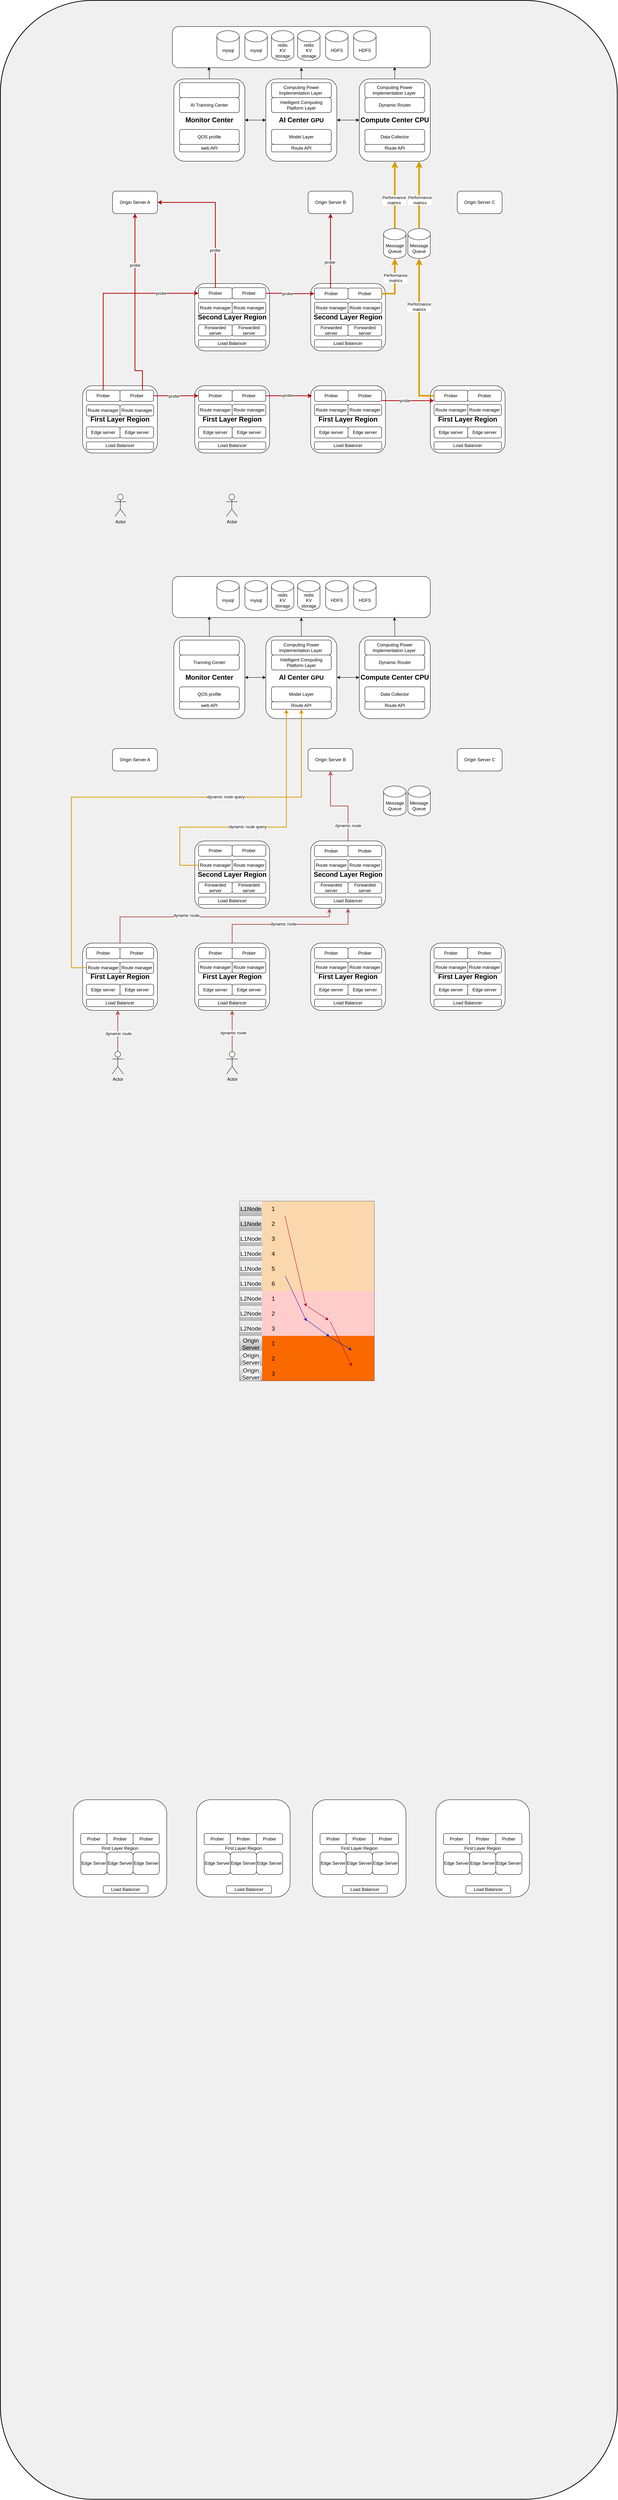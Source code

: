 <mxfile version="26.0.16">
  <diagram name="Page-1" id="P9pU9wxMOKHuX3EtcHgD">
    <mxGraphModel dx="2284" dy="1922" grid="1" gridSize="10" guides="1" tooltips="1" connect="1" arrows="1" fold="1" page="1" pageScale="1" pageWidth="850" pageHeight="1100" math="0" shadow="0">
      <root>
        <mxCell id="0" />
        <mxCell id="1" parent="0" />
        <mxCell id="ZZ9XeQo50VW3FPfhGWlt-152" value="" style="rounded=0;whiteSpace=wrap;html=1;dashed=1;fillColor=default;gradientColor=none;" vertex="1" parent="1">
          <mxGeometry x="-600" y="-80" width="370" height="60" as="geometry" />
        </mxCell>
        <mxCell id="ZZ9XeQo50VW3FPfhGWlt-1" value="" style="rounded=1;whiteSpace=wrap;html=1;gradientColor=none;fillStyle=auto;fillColor=#F0F0F0;strokeWidth=2;" vertex="1" parent="1">
          <mxGeometry x="-780" y="-570" width="1650" height="6680" as="geometry" />
        </mxCell>
        <mxCell id="ZZ9XeQo50VW3FPfhGWlt-7" value="Origin Server A" style="rounded=1;whiteSpace=wrap;html=1;" vertex="1" parent="1">
          <mxGeometry x="-480" y="-60" width="120" height="60" as="geometry" />
        </mxCell>
        <mxCell id="ZZ9XeQo50VW3FPfhGWlt-12" value="Message&lt;div&gt;Queue&lt;/div&gt;" style="shape=cylinder3;whiteSpace=wrap;html=1;boundedLbl=1;backgroundOutline=1;size=15;" vertex="1" parent="1">
          <mxGeometry x="310" y="40" width="60" height="80" as="geometry" />
        </mxCell>
        <mxCell id="ZZ9XeQo50VW3FPfhGWlt-19" value="Trainer" style="rounded=1;whiteSpace=wrap;html=1;" vertex="1" parent="1">
          <mxGeometry x="-20" y="-320" width="90" height="40" as="geometry" />
        </mxCell>
        <mxCell id="ZZ9XeQo50VW3FPfhGWlt-397" style="edgeStyle=orthogonalEdgeStyle;rounded=0;orthogonalLoop=1;jettySize=auto;html=1;entryX=0.5;entryY=1;entryDx=0;entryDy=0;" edge="1" parent="1" source="ZZ9XeQo50VW3FPfhGWlt-20" target="ZZ9XeQo50VW3FPfhGWlt-395">
          <mxGeometry relative="1" as="geometry" />
        </mxCell>
        <mxCell id="ZZ9XeQo50VW3FPfhGWlt-20" value="&lt;b&gt;&lt;font style=&quot;font-size: 18px;&quot;&gt;AI Center&amp;nbsp;&lt;/font&gt;&lt;span style=&quot;font-size: medium; background-color: transparent;&quot;&gt;GPU&lt;/span&gt;&lt;/b&gt;" style="rounded=1;whiteSpace=wrap;html=1;" vertex="1" parent="1">
          <mxGeometry x="-70" y="-360" width="190" height="220" as="geometry" />
        </mxCell>
        <mxCell id="ZZ9XeQo50VW3FPfhGWlt-21" value="Route API" style="rounded=1;whiteSpace=wrap;html=1;" vertex="1" parent="1">
          <mxGeometry x="-55" y="-185" width="160" height="20" as="geometry" />
        </mxCell>
        <mxCell id="ZZ9XeQo50VW3FPfhGWlt-23" value="&lt;span style=&quot;-webkit-font-smoothing: antialiased; box-sizing: border-box; -webkit-tap-highlight-color: rgba(0, 0, 0, 0); color: initial; line-height: var(--md-box-samantha-normal-text-line-height); overflow-anchor: auto; text-align: left; background-color: rgb(255, 255, 255);&quot;&gt;&lt;font face=&quot;Helvetica&quot; style=&quot;font-size: 12px;&quot;&gt;Intelligent Computing Platform Layer&lt;/font&gt;&lt;/span&gt;" style="rounded=1;whiteSpace=wrap;html=1;" vertex="1" parent="1">
          <mxGeometry x="-55" y="-310" width="160" height="40" as="geometry" />
        </mxCell>
        <mxCell id="ZZ9XeQo50VW3FPfhGWlt-25" value="&lt;span style=&quot;-webkit-font-smoothing: antialiased; box-sizing: border-box; -webkit-tap-highlight-color: rgba(0, 0, 0, 0); color: initial; line-height: var(--md-box-samantha-normal-text-line-height); overflow-anchor: auto; text-align: left; background-color: rgb(255, 255, 255);&quot;&gt;&lt;font style=&quot;font-size: 12px;&quot; face=&quot;Helvetica&quot;&gt;Computing Power Implementation Layer&amp;nbsp;&lt;/font&gt;&lt;/span&gt;" style="rounded=1;whiteSpace=wrap;html=1;" vertex="1" parent="1">
          <mxGeometry x="-55" y="-350" width="160" height="40" as="geometry" />
        </mxCell>
        <mxCell id="ZZ9XeQo50VW3FPfhGWlt-29" value="Origin Server B" style="rounded=1;whiteSpace=wrap;html=1;" vertex="1" parent="1">
          <mxGeometry x="43" y="-60" width="120" height="60" as="geometry" />
        </mxCell>
        <mxCell id="ZZ9XeQo50VW3FPfhGWlt-30" value="Origin Server C" style="rounded=1;whiteSpace=wrap;html=1;" vertex="1" parent="1">
          <mxGeometry x="442" y="-60" width="120" height="60" as="geometry" />
        </mxCell>
        <mxCell id="ZZ9XeQo50VW3FPfhGWlt-34" value="First Layer Region" style="rounded=1;whiteSpace=wrap;html=1;" vertex="1" parent="1">
          <mxGeometry x="-255" y="4240" width="250" height="260" as="geometry" />
        </mxCell>
        <mxCell id="ZZ9XeQo50VW3FPfhGWlt-35" value="Prober" style="rounded=1;whiteSpace=wrap;html=1;" vertex="1" parent="1">
          <mxGeometry x="-235" y="4330" width="70" height="30" as="geometry" />
        </mxCell>
        <mxCell id="ZZ9XeQo50VW3FPfhGWlt-36" value="Edge Server" style="rounded=1;whiteSpace=wrap;html=1;" vertex="1" parent="1">
          <mxGeometry x="-235" y="4380" width="70" height="60" as="geometry" />
        </mxCell>
        <mxCell id="ZZ9XeQo50VW3FPfhGWlt-37" value="Edge Server" style="rounded=1;whiteSpace=wrap;html=1;" vertex="1" parent="1">
          <mxGeometry x="-165" y="4380" width="70" height="60" as="geometry" />
        </mxCell>
        <mxCell id="ZZ9XeQo50VW3FPfhGWlt-38" value="Edge Server" style="rounded=1;whiteSpace=wrap;html=1;" vertex="1" parent="1">
          <mxGeometry x="-95" y="4380" width="70" height="60" as="geometry" />
        </mxCell>
        <mxCell id="ZZ9XeQo50VW3FPfhGWlt-39" value="Load Balancer" style="rounded=1;whiteSpace=wrap;html=1;" vertex="1" parent="1">
          <mxGeometry x="-175" y="4470" width="120" height="20" as="geometry" />
        </mxCell>
        <mxCell id="ZZ9XeQo50VW3FPfhGWlt-40" value="Prober" style="rounded=1;whiteSpace=wrap;html=1;" vertex="1" parent="1">
          <mxGeometry x="-165" y="4330" width="70" height="30" as="geometry" />
        </mxCell>
        <mxCell id="ZZ9XeQo50VW3FPfhGWlt-41" value="Prober" style="rounded=1;whiteSpace=wrap;html=1;" vertex="1" parent="1">
          <mxGeometry x="-95" y="4330" width="70" height="30" as="geometry" />
        </mxCell>
        <mxCell id="ZZ9XeQo50VW3FPfhGWlt-42" value="First Layer Region" style="rounded=1;whiteSpace=wrap;html=1;" vertex="1" parent="1">
          <mxGeometry x="-585" y="4240" width="250" height="260" as="geometry" />
        </mxCell>
        <mxCell id="ZZ9XeQo50VW3FPfhGWlt-43" value="Prober" style="rounded=1;whiteSpace=wrap;html=1;" vertex="1" parent="1">
          <mxGeometry x="-565" y="4330" width="70" height="30" as="geometry" />
        </mxCell>
        <mxCell id="ZZ9XeQo50VW3FPfhGWlt-44" value="Edge Server" style="rounded=1;whiteSpace=wrap;html=1;" vertex="1" parent="1">
          <mxGeometry x="-565" y="4380" width="70" height="60" as="geometry" />
        </mxCell>
        <mxCell id="ZZ9XeQo50VW3FPfhGWlt-45" value="Edge Server" style="rounded=1;whiteSpace=wrap;html=1;" vertex="1" parent="1">
          <mxGeometry x="-495" y="4380" width="70" height="60" as="geometry" />
        </mxCell>
        <mxCell id="ZZ9XeQo50VW3FPfhGWlt-46" value="Edge Server" style="rounded=1;whiteSpace=wrap;html=1;" vertex="1" parent="1">
          <mxGeometry x="-425" y="4380" width="70" height="60" as="geometry" />
        </mxCell>
        <mxCell id="ZZ9XeQo50VW3FPfhGWlt-47" value="Load Balancer" style="rounded=1;whiteSpace=wrap;html=1;" vertex="1" parent="1">
          <mxGeometry x="-505" y="4470" width="120" height="20" as="geometry" />
        </mxCell>
        <mxCell id="ZZ9XeQo50VW3FPfhGWlt-48" value="Prober" style="rounded=1;whiteSpace=wrap;html=1;" vertex="1" parent="1">
          <mxGeometry x="-495" y="4330" width="70" height="30" as="geometry" />
        </mxCell>
        <mxCell id="ZZ9XeQo50VW3FPfhGWlt-49" value="Prober" style="rounded=1;whiteSpace=wrap;html=1;" vertex="1" parent="1">
          <mxGeometry x="-425" y="4330" width="70" height="30" as="geometry" />
        </mxCell>
        <mxCell id="ZZ9XeQo50VW3FPfhGWlt-50" value="&lt;font style=&quot;font-size: 18px;&quot;&gt;&lt;b&gt;Second Layer Region&lt;/b&gt;&lt;/font&gt;" style="rounded=1;whiteSpace=wrap;html=1;glass=0;shadow=0;" vertex="1" parent="1">
          <mxGeometry x="-260" y="187" width="200" height="180" as="geometry" />
        </mxCell>
        <mxCell id="ZZ9XeQo50VW3FPfhGWlt-151" style="edgeStyle=orthogonalEdgeStyle;rounded=0;orthogonalLoop=1;jettySize=auto;html=1;entryX=1;entryY=0.5;entryDx=0;entryDy=0;fillColor=#e51400;strokeColor=#B20000;strokeWidth=2;" edge="1" parent="1" source="ZZ9XeQo50VW3FPfhGWlt-51" target="ZZ9XeQo50VW3FPfhGWlt-7">
          <mxGeometry relative="1" as="geometry">
            <Array as="points">
              <mxPoint x="-205" y="-30" />
            </Array>
          </mxGeometry>
        </mxCell>
        <mxCell id="ZZ9XeQo50VW3FPfhGWlt-257" value="probe" style="edgeLabel;html=1;align=center;verticalAlign=middle;resizable=0;points=[];" vertex="1" connectable="0" parent="ZZ9XeQo50VW3FPfhGWlt-151">
          <mxGeometry x="-0.478" y="1" relative="1" as="geometry">
            <mxPoint as="offset" />
          </mxGeometry>
        </mxCell>
        <mxCell id="ZZ9XeQo50VW3FPfhGWlt-51" value="Prober" style="rounded=1;whiteSpace=wrap;html=1;" vertex="1" parent="1">
          <mxGeometry x="-250" y="198" width="90" height="30" as="geometry" />
        </mxCell>
        <mxCell id="ZZ9XeQo50VW3FPfhGWlt-55" value="Load Balancer" style="rounded=1;whiteSpace=wrap;html=1;" vertex="1" parent="1">
          <mxGeometry x="-250" y="337" width="180" height="20" as="geometry" />
        </mxCell>
        <mxCell id="ZZ9XeQo50VW3FPfhGWlt-153" style="edgeStyle=orthogonalEdgeStyle;rounded=0;orthogonalLoop=1;jettySize=auto;html=1;entryX=0;entryY=0.5;entryDx=0;entryDy=0;" edge="1" parent="1" source="ZZ9XeQo50VW3FPfhGWlt-56" target="ZZ9XeQo50VW3FPfhGWlt-77">
          <mxGeometry relative="1" as="geometry" />
        </mxCell>
        <mxCell id="ZZ9XeQo50VW3FPfhGWlt-56" value="Prober" style="rounded=1;whiteSpace=wrap;html=1;" vertex="1" parent="1">
          <mxGeometry x="-160" y="198" width="90" height="30" as="geometry" />
        </mxCell>
        <mxCell id="ZZ9XeQo50VW3FPfhGWlt-5" value="Forwarded server" style="rounded=1;whiteSpace=wrap;html=1;" vertex="1" parent="1">
          <mxGeometry x="-250" y="297" width="90" height="30" as="geometry" />
        </mxCell>
        <mxCell id="ZZ9XeQo50VW3FPfhGWlt-58" value="Forwarded server" style="rounded=1;whiteSpace=wrap;html=1;" vertex="1" parent="1">
          <mxGeometry x="-160" y="297" width="90" height="30" as="geometry" />
        </mxCell>
        <mxCell id="ZZ9XeQo50VW3FPfhGWlt-60" value="First Layer Region" style="rounded=1;whiteSpace=wrap;html=1;" vertex="1" parent="1">
          <mxGeometry x="385" y="4240" width="250" height="260" as="geometry" />
        </mxCell>
        <mxCell id="ZZ9XeQo50VW3FPfhGWlt-61" value="Prober" style="rounded=1;whiteSpace=wrap;html=1;" vertex="1" parent="1">
          <mxGeometry x="405" y="4330" width="70" height="30" as="geometry" />
        </mxCell>
        <mxCell id="ZZ9XeQo50VW3FPfhGWlt-62" value="Edge Server" style="rounded=1;whiteSpace=wrap;html=1;" vertex="1" parent="1">
          <mxGeometry x="405" y="4380" width="70" height="60" as="geometry" />
        </mxCell>
        <mxCell id="ZZ9XeQo50VW3FPfhGWlt-63" value="Edge Server" style="rounded=1;whiteSpace=wrap;html=1;" vertex="1" parent="1">
          <mxGeometry x="475" y="4380" width="70" height="60" as="geometry" />
        </mxCell>
        <mxCell id="ZZ9XeQo50VW3FPfhGWlt-64" value="Edge Server" style="rounded=1;whiteSpace=wrap;html=1;" vertex="1" parent="1">
          <mxGeometry x="545" y="4380" width="70" height="60" as="geometry" />
        </mxCell>
        <mxCell id="ZZ9XeQo50VW3FPfhGWlt-65" value="Load Balancer" style="rounded=1;whiteSpace=wrap;html=1;" vertex="1" parent="1">
          <mxGeometry x="465" y="4470" width="120" height="20" as="geometry" />
        </mxCell>
        <mxCell id="ZZ9XeQo50VW3FPfhGWlt-66" value="Prober" style="rounded=1;whiteSpace=wrap;html=1;" vertex="1" parent="1">
          <mxGeometry x="475" y="4330" width="70" height="30" as="geometry" />
        </mxCell>
        <mxCell id="ZZ9XeQo50VW3FPfhGWlt-67" value="Prober" style="rounded=1;whiteSpace=wrap;html=1;" vertex="1" parent="1">
          <mxGeometry x="545" y="4330" width="70" height="30" as="geometry" />
        </mxCell>
        <mxCell id="ZZ9XeQo50VW3FPfhGWlt-68" value="First Layer Region" style="rounded=1;whiteSpace=wrap;html=1;" vertex="1" parent="1">
          <mxGeometry x="55" y="4240" width="250" height="260" as="geometry" />
        </mxCell>
        <mxCell id="ZZ9XeQo50VW3FPfhGWlt-69" value="Prober" style="rounded=1;whiteSpace=wrap;html=1;" vertex="1" parent="1">
          <mxGeometry x="75" y="4330" width="70" height="30" as="geometry" />
        </mxCell>
        <mxCell id="ZZ9XeQo50VW3FPfhGWlt-70" value="Edge Server" style="rounded=1;whiteSpace=wrap;html=1;" vertex="1" parent="1">
          <mxGeometry x="75" y="4380" width="70" height="60" as="geometry" />
        </mxCell>
        <mxCell id="ZZ9XeQo50VW3FPfhGWlt-71" value="Edge Server" style="rounded=1;whiteSpace=wrap;html=1;" vertex="1" parent="1">
          <mxGeometry x="145" y="4380" width="70" height="60" as="geometry" />
        </mxCell>
        <mxCell id="ZZ9XeQo50VW3FPfhGWlt-72" value="Edge Server" style="rounded=1;whiteSpace=wrap;html=1;" vertex="1" parent="1">
          <mxGeometry x="215" y="4380" width="70" height="60" as="geometry" />
        </mxCell>
        <mxCell id="ZZ9XeQo50VW3FPfhGWlt-73" value="Load Balancer" style="rounded=1;whiteSpace=wrap;html=1;" vertex="1" parent="1">
          <mxGeometry x="135" y="4470" width="120" height="20" as="geometry" />
        </mxCell>
        <mxCell id="ZZ9XeQo50VW3FPfhGWlt-74" value="Prober" style="rounded=1;whiteSpace=wrap;html=1;" vertex="1" parent="1">
          <mxGeometry x="145" y="4330" width="70" height="30" as="geometry" />
        </mxCell>
        <mxCell id="ZZ9XeQo50VW3FPfhGWlt-75" value="Prober" style="rounded=1;whiteSpace=wrap;html=1;" vertex="1" parent="1">
          <mxGeometry x="215" y="4330" width="70" height="30" as="geometry" />
        </mxCell>
        <mxCell id="ZZ9XeQo50VW3FPfhGWlt-76" value="&lt;font style=&quot;font-size: 18px;&quot;&gt;&lt;b&gt;Second Layer Region&lt;/b&gt;&lt;/font&gt;" style="rounded=1;whiteSpace=wrap;html=1;" vertex="1" parent="1">
          <mxGeometry x="50" y="187" width="200" height="180" as="geometry" />
        </mxCell>
        <mxCell id="ZZ9XeQo50VW3FPfhGWlt-250" style="edgeStyle=orthogonalEdgeStyle;rounded=0;orthogonalLoop=1;jettySize=auto;html=1;entryX=0.5;entryY=1;entryDx=0;entryDy=0;fillColor=#e51400;strokeColor=#B20000;strokeWidth=2;" edge="1" parent="1" source="ZZ9XeQo50VW3FPfhGWlt-77" target="ZZ9XeQo50VW3FPfhGWlt-29">
          <mxGeometry relative="1" as="geometry">
            <Array as="points">
              <mxPoint x="103" y="150" />
              <mxPoint x="103" y="150" />
            </Array>
          </mxGeometry>
        </mxCell>
        <mxCell id="ZZ9XeQo50VW3FPfhGWlt-262" value="probe" style="edgeLabel;html=1;align=center;verticalAlign=middle;resizable=0;points=[];" vertex="1" connectable="0" parent="ZZ9XeQo50VW3FPfhGWlt-250">
          <mxGeometry x="-0.306" y="2" relative="1" as="geometry">
            <mxPoint as="offset" />
          </mxGeometry>
        </mxCell>
        <mxCell id="ZZ9XeQo50VW3FPfhGWlt-77" value="Prober" style="rounded=1;whiteSpace=wrap;html=1;" vertex="1" parent="1">
          <mxGeometry x="60" y="199" width="90" height="30" as="geometry" />
        </mxCell>
        <mxCell id="ZZ9XeQo50VW3FPfhGWlt-78" value="Load Balancer" style="rounded=1;whiteSpace=wrap;html=1;" vertex="1" parent="1">
          <mxGeometry x="60" y="337" width="180" height="20" as="geometry" />
        </mxCell>
        <mxCell id="ZZ9XeQo50VW3FPfhGWlt-79" value="Prober" style="rounded=1;whiteSpace=wrap;html=1;" vertex="1" parent="1">
          <mxGeometry x="150" y="199" width="90" height="30" as="geometry" />
        </mxCell>
        <mxCell id="ZZ9XeQo50VW3FPfhGWlt-80" value="Forwarded server" style="rounded=1;whiteSpace=wrap;html=1;" vertex="1" parent="1">
          <mxGeometry x="60" y="297" width="90" height="30" as="geometry" />
        </mxCell>
        <mxCell id="ZZ9XeQo50VW3FPfhGWlt-81" value="Forwarded server" style="rounded=1;whiteSpace=wrap;html=1;" vertex="1" parent="1">
          <mxGeometry x="150" y="297" width="90" height="30" as="geometry" />
        </mxCell>
        <mxCell id="ZZ9XeQo50VW3FPfhGWlt-254" style="edgeStyle=orthogonalEdgeStyle;rounded=0;orthogonalLoop=1;jettySize=auto;html=1;entryX=0.5;entryY=1;entryDx=0;entryDy=0;fillColor=#ffcd28;gradientColor=#ffa500;strokeColor=#d79b00;strokeWidth=4;" edge="1" parent="1" source="ZZ9XeQo50VW3FPfhGWlt-82" target="ZZ9XeQo50VW3FPfhGWlt-111">
          <mxGeometry relative="1" as="geometry" />
        </mxCell>
        <mxCell id="ZZ9XeQo50VW3FPfhGWlt-267" value="Performance&lt;div&gt;matrics&lt;/div&gt;" style="edgeLabel;html=1;align=center;verticalAlign=middle;resizable=0;points=[];" vertex="1" connectable="0" parent="ZZ9XeQo50VW3FPfhGWlt-254">
          <mxGeometry x="-0.267" y="2" relative="1" as="geometry">
            <mxPoint y="-10" as="offset" />
          </mxGeometry>
        </mxCell>
        <mxCell id="ZZ9XeQo50VW3FPfhGWlt-82" value="Message&lt;div&gt;Queue&lt;/div&gt;" style="shape=cylinder3;whiteSpace=wrap;html=1;boundedLbl=1;backgroundOutline=1;size=15;" vertex="1" parent="1">
          <mxGeometry x="245" y="40" width="60" height="80" as="geometry" />
        </mxCell>
        <mxCell id="ZZ9XeQo50VW3FPfhGWlt-83" value="&lt;font style=&quot;font-size: 18px;&quot;&gt;&lt;b&gt;First Layer Region&lt;/b&gt;&lt;/font&gt;" style="rounded=1;whiteSpace=wrap;html=1;" vertex="1" parent="1">
          <mxGeometry x="-560" y="460" width="200" height="180" as="geometry" />
        </mxCell>
        <mxCell id="ZZ9XeQo50VW3FPfhGWlt-150" style="edgeStyle=orthogonalEdgeStyle;rounded=0;orthogonalLoop=1;jettySize=auto;html=1;entryX=0;entryY=0.5;entryDx=0;entryDy=0;strokeWidth=2;fillColor=#e51400;strokeColor=#B20000;" edge="1" parent="1" source="ZZ9XeQo50VW3FPfhGWlt-84" target="ZZ9XeQo50VW3FPfhGWlt-51">
          <mxGeometry relative="1" as="geometry">
            <Array as="points">
              <mxPoint x="-505" y="213" />
            </Array>
          </mxGeometry>
        </mxCell>
        <mxCell id="ZZ9XeQo50VW3FPfhGWlt-259" value="probe" style="edgeLabel;html=1;align=center;verticalAlign=middle;resizable=0;points=[];" vertex="1" connectable="0" parent="ZZ9XeQo50VW3FPfhGWlt-150">
          <mxGeometry x="0.611" relative="1" as="geometry">
            <mxPoint as="offset" />
          </mxGeometry>
        </mxCell>
        <mxCell id="ZZ9XeQo50VW3FPfhGWlt-84" value="Prober" style="rounded=1;whiteSpace=wrap;html=1;" vertex="1" parent="1">
          <mxGeometry x="-550" y="472" width="90" height="30" as="geometry" />
        </mxCell>
        <mxCell id="ZZ9XeQo50VW3FPfhGWlt-85" value="Load Balancer" style="rounded=1;whiteSpace=wrap;html=1;" vertex="1" parent="1">
          <mxGeometry x="-550" y="610" width="180" height="20" as="geometry" />
        </mxCell>
        <mxCell id="ZZ9XeQo50VW3FPfhGWlt-158" style="edgeStyle=orthogonalEdgeStyle;rounded=0;orthogonalLoop=1;jettySize=auto;html=1;fillColor=#e51400;strokeColor=#B20000;strokeWidth=2;" edge="1" parent="1" source="ZZ9XeQo50VW3FPfhGWlt-86">
          <mxGeometry relative="1" as="geometry">
            <mxPoint x="-420" as="targetPoint" />
            <Array as="points">
              <mxPoint x="-400" y="420" />
              <mxPoint x="-420" y="420" />
            </Array>
          </mxGeometry>
        </mxCell>
        <mxCell id="ZZ9XeQo50VW3FPfhGWlt-258" value="probe" style="edgeLabel;html=1;align=center;verticalAlign=middle;resizable=0;points=[];" vertex="1" connectable="0" parent="ZZ9XeQo50VW3FPfhGWlt-158">
          <mxGeometry x="0.439" relative="1" as="geometry">
            <mxPoint as="offset" />
          </mxGeometry>
        </mxCell>
        <mxCell id="ZZ9XeQo50VW3FPfhGWlt-86" value="Prober" style="rounded=1;whiteSpace=wrap;html=1;" vertex="1" parent="1">
          <mxGeometry x="-460" y="472" width="90" height="30" as="geometry" />
        </mxCell>
        <mxCell id="ZZ9XeQo50VW3FPfhGWlt-87" value="Edge server" style="rounded=1;whiteSpace=wrap;html=1;" vertex="1" parent="1">
          <mxGeometry x="-550" y="570" width="90" height="30" as="geometry" />
        </mxCell>
        <mxCell id="ZZ9XeQo50VW3FPfhGWlt-88" value="Edge server" style="rounded=1;whiteSpace=wrap;html=1;" vertex="1" parent="1">
          <mxGeometry x="-460" y="570" width="90" height="30" as="geometry" />
        </mxCell>
        <mxCell id="ZZ9XeQo50VW3FPfhGWlt-89" value="&lt;font style=&quot;font-size: 18px;&quot;&gt;&lt;b&gt;First Layer Region&lt;/b&gt;&lt;/font&gt;" style="rounded=1;whiteSpace=wrap;html=1;" vertex="1" parent="1">
          <mxGeometry x="-260" y="460" width="200" height="180" as="geometry" />
        </mxCell>
        <mxCell id="ZZ9XeQo50VW3FPfhGWlt-90" value="Prober" style="rounded=1;whiteSpace=wrap;html=1;" vertex="1" parent="1">
          <mxGeometry x="-250" y="472" width="90" height="30" as="geometry" />
        </mxCell>
        <mxCell id="ZZ9XeQo50VW3FPfhGWlt-91" value="Load Balancer" style="rounded=1;whiteSpace=wrap;html=1;" vertex="1" parent="1">
          <mxGeometry x="-250" y="610" width="180" height="20" as="geometry" />
        </mxCell>
        <mxCell id="ZZ9XeQo50VW3FPfhGWlt-92" value="Prober" style="rounded=1;whiteSpace=wrap;html=1;" vertex="1" parent="1">
          <mxGeometry x="-160" y="472" width="90" height="30" as="geometry" />
        </mxCell>
        <mxCell id="ZZ9XeQo50VW3FPfhGWlt-93" value="Edge server" style="rounded=1;whiteSpace=wrap;html=1;" vertex="1" parent="1">
          <mxGeometry x="-250" y="570" width="90" height="30" as="geometry" />
        </mxCell>
        <mxCell id="ZZ9XeQo50VW3FPfhGWlt-94" value="Edge server" style="rounded=1;whiteSpace=wrap;html=1;" vertex="1" parent="1">
          <mxGeometry x="-160" y="570" width="90" height="30" as="geometry" />
        </mxCell>
        <mxCell id="ZZ9XeQo50VW3FPfhGWlt-95" value="&lt;font style=&quot;font-size: 18px;&quot;&gt;&lt;b&gt;First Layer Region&lt;/b&gt;&lt;/font&gt;" style="rounded=1;whiteSpace=wrap;html=1;" vertex="1" parent="1">
          <mxGeometry x="50" y="460" width="200" height="180" as="geometry" />
        </mxCell>
        <mxCell id="ZZ9XeQo50VW3FPfhGWlt-96" value="Prober" style="rounded=1;whiteSpace=wrap;html=1;" vertex="1" parent="1">
          <mxGeometry x="60" y="472" width="90" height="30" as="geometry" />
        </mxCell>
        <mxCell id="ZZ9XeQo50VW3FPfhGWlt-97" value="Load Balancer" style="rounded=1;whiteSpace=wrap;html=1;" vertex="1" parent="1">
          <mxGeometry x="60" y="610" width="180" height="20" as="geometry" />
        </mxCell>
        <mxCell id="ZZ9XeQo50VW3FPfhGWlt-98" value="Prober" style="rounded=1;whiteSpace=wrap;html=1;" vertex="1" parent="1">
          <mxGeometry x="150" y="472" width="90" height="30" as="geometry" />
        </mxCell>
        <mxCell id="ZZ9XeQo50VW3FPfhGWlt-99" value="Edge server" style="rounded=1;whiteSpace=wrap;html=1;" vertex="1" parent="1">
          <mxGeometry x="60" y="570" width="90" height="30" as="geometry" />
        </mxCell>
        <mxCell id="ZZ9XeQo50VW3FPfhGWlt-100" value="Edge server" style="rounded=1;whiteSpace=wrap;html=1;" vertex="1" parent="1">
          <mxGeometry x="150" y="570" width="90" height="30" as="geometry" />
        </mxCell>
        <mxCell id="ZZ9XeQo50VW3FPfhGWlt-101" value="&lt;font style=&quot;font-size: 18px;&quot;&gt;&lt;b&gt;First Layer Region&lt;/b&gt;&lt;/font&gt;" style="rounded=1;whiteSpace=wrap;html=1;" vertex="1" parent="1">
          <mxGeometry x="370" y="460" width="200" height="180" as="geometry" />
        </mxCell>
        <mxCell id="ZZ9XeQo50VW3FPfhGWlt-102" value="Prober" style="rounded=1;whiteSpace=wrap;html=1;" vertex="1" parent="1">
          <mxGeometry x="380" y="472" width="90" height="30" as="geometry" />
        </mxCell>
        <mxCell id="ZZ9XeQo50VW3FPfhGWlt-103" value="Load Balancer" style="rounded=1;whiteSpace=wrap;html=1;" vertex="1" parent="1">
          <mxGeometry x="380" y="610" width="180" height="20" as="geometry" />
        </mxCell>
        <mxCell id="ZZ9XeQo50VW3FPfhGWlt-104" value="Prober" style="rounded=1;whiteSpace=wrap;html=1;" vertex="1" parent="1">
          <mxGeometry x="470" y="472" width="90" height="30" as="geometry" />
        </mxCell>
        <mxCell id="ZZ9XeQo50VW3FPfhGWlt-105" value="Edge server" style="rounded=1;whiteSpace=wrap;html=1;" vertex="1" parent="1">
          <mxGeometry x="380" y="570" width="90" height="30" as="geometry" />
        </mxCell>
        <mxCell id="ZZ9XeQo50VW3FPfhGWlt-106" value="Edge server" style="rounded=1;whiteSpace=wrap;html=1;" vertex="1" parent="1">
          <mxGeometry x="470" y="570" width="90" height="30" as="geometry" />
        </mxCell>
        <mxCell id="ZZ9XeQo50VW3FPfhGWlt-107" value="Actor" style="shape=umlActor;verticalLabelPosition=bottom;verticalAlign=top;html=1;outlineConnect=0;" vertex="1" parent="1">
          <mxGeometry x="-474" y="750" width="30" height="60" as="geometry" />
        </mxCell>
        <mxCell id="ZZ9XeQo50VW3FPfhGWlt-108" value="&lt;span style=&quot;-webkit-font-smoothing: antialiased; box-sizing: border-box; -webkit-tap-highlight-color: rgba(0, 0, 0, 0); color: initial; line-height: var(--md-box-samantha-normal-text-line-height); overflow-anchor: auto; text-align: left; background-color: rgb(255, 255, 255);&quot;&gt;&lt;font face=&quot;Helvetica&quot; style=&quot;font-size: 12px;&quot;&gt;Model Layer&lt;/font&gt;&lt;/span&gt;" style="rounded=1;whiteSpace=wrap;html=1;" vertex="1" parent="1">
          <mxGeometry x="-55" y="-225" width="160" height="40" as="geometry" />
        </mxCell>
        <mxCell id="ZZ9XeQo50VW3FPfhGWlt-110" value="Trainer" style="rounded=1;whiteSpace=wrap;html=1;" vertex="1" parent="1">
          <mxGeometry x="230" y="-320" width="90" height="40" as="geometry" />
        </mxCell>
        <mxCell id="ZZ9XeQo50VW3FPfhGWlt-111" value="&lt;font style=&quot;font-size: 18px;&quot;&gt;&lt;b&gt;Compute Center&amp;nbsp;&lt;span style=&quot;background-color: transparent;&quot;&gt;CPU&lt;/span&gt;&lt;/b&gt;&lt;/font&gt;" style="rounded=1;whiteSpace=wrap;html=1;" vertex="1" parent="1">
          <mxGeometry x="180" y="-360" width="190" height="220" as="geometry" />
        </mxCell>
        <mxCell id="ZZ9XeQo50VW3FPfhGWlt-112" value="Route API" style="rounded=1;whiteSpace=wrap;html=1;" vertex="1" parent="1">
          <mxGeometry x="195" y="-185" width="160" height="20" as="geometry" />
        </mxCell>
        <mxCell id="ZZ9XeQo50VW3FPfhGWlt-113" value="&lt;div style=&quot;text-align: left;&quot;&gt;&lt;span style=&quot;background-color: rgb(255, 255, 255);&quot;&gt;Dynamic Router&lt;/span&gt;&lt;/div&gt;" style="rounded=1;whiteSpace=wrap;html=1;" vertex="1" parent="1">
          <mxGeometry x="195" y="-310" width="160" height="40" as="geometry" />
        </mxCell>
        <mxCell id="ZZ9XeQo50VW3FPfhGWlt-114" value="&lt;span style=&quot;-webkit-font-smoothing: antialiased; box-sizing: border-box; -webkit-tap-highlight-color: rgba(0, 0, 0, 0); color: initial; line-height: var(--md-box-samantha-normal-text-line-height); overflow-anchor: auto; text-align: left; background-color: rgb(255, 255, 255);&quot;&gt;&lt;font style=&quot;font-size: 12px;&quot; face=&quot;Helvetica&quot;&gt;Computing Power Implementation Layer&amp;nbsp;&lt;/font&gt;&lt;/span&gt;" style="rounded=1;whiteSpace=wrap;html=1;" vertex="1" parent="1">
          <mxGeometry x="195" y="-350" width="160" height="40" as="geometry" />
        </mxCell>
        <mxCell id="ZZ9XeQo50VW3FPfhGWlt-115" value="&lt;span style=&quot;-webkit-font-smoothing: antialiased; box-sizing: border-box; -webkit-tap-highlight-color: rgba(0, 0, 0, 0); color: initial; line-height: var(--md-box-samantha-normal-text-line-height); overflow-anchor: auto; text-align: left; background-color: rgb(255, 255, 255);&quot;&gt;&lt;font face=&quot;Helvetica&quot; style=&quot;font-size: 12px;&quot;&gt;Data Collector&lt;/font&gt;&lt;/span&gt;" style="rounded=1;whiteSpace=wrap;html=1;" vertex="1" parent="1">
          <mxGeometry x="195" y="-225" width="160" height="40" as="geometry" />
        </mxCell>
        <mxCell id="ZZ9XeQo50VW3FPfhGWlt-117" value="Trainer" style="rounded=1;whiteSpace=wrap;html=1;" vertex="1" parent="1">
          <mxGeometry x="-266" y="-320" width="90" height="40" as="geometry" />
        </mxCell>
        <mxCell id="ZZ9XeQo50VW3FPfhGWlt-118" value="&lt;font style=&quot;font-size: 18px;&quot;&gt;&lt;b&gt;Monitor Center&lt;/b&gt;&lt;/font&gt;" style="rounded=1;whiteSpace=wrap;html=1;" vertex="1" parent="1">
          <mxGeometry x="-316" y="-360" width="190" height="220" as="geometry" />
        </mxCell>
        <mxCell id="ZZ9XeQo50VW3FPfhGWlt-119" value="web API" style="rounded=1;whiteSpace=wrap;html=1;" vertex="1" parent="1">
          <mxGeometry x="-301" y="-185" width="160" height="20" as="geometry" />
        </mxCell>
        <mxCell id="ZZ9XeQo50VW3FPfhGWlt-120" value="AI Tranning Center" style="rounded=1;whiteSpace=wrap;html=1;" vertex="1" parent="1">
          <mxGeometry x="-301" y="-310" width="160" height="40" as="geometry" />
        </mxCell>
        <mxCell id="ZZ9XeQo50VW3FPfhGWlt-121" value="" style="rounded=1;whiteSpace=wrap;html=1;" vertex="1" parent="1">
          <mxGeometry x="-301" y="-350" width="160" height="40" as="geometry" />
        </mxCell>
        <mxCell id="ZZ9XeQo50VW3FPfhGWlt-122" value="&lt;span style=&quot;text-align: left; background-color: rgb(255, 255, 255);&quot;&gt;QOS profile&lt;/span&gt;" style="rounded=1;whiteSpace=wrap;html=1;" vertex="1" parent="1">
          <mxGeometry x="-301" y="-225" width="160" height="40" as="geometry" />
        </mxCell>
        <mxCell id="ZZ9XeQo50VW3FPfhGWlt-129" value="Route manager" style="rounded=1;whiteSpace=wrap;html=1;" vertex="1" parent="1">
          <mxGeometry x="-250" y="237" width="90" height="30" as="geometry" />
        </mxCell>
        <mxCell id="ZZ9XeQo50VW3FPfhGWlt-130" value="Route manager" style="rounded=1;whiteSpace=wrap;html=1;" vertex="1" parent="1">
          <mxGeometry x="-160" y="237" width="90" height="30" as="geometry" />
        </mxCell>
        <mxCell id="ZZ9XeQo50VW3FPfhGWlt-132" value="Route manager" style="rounded=1;whiteSpace=wrap;html=1;" vertex="1" parent="1">
          <mxGeometry x="60" y="237" width="90" height="30" as="geometry" />
        </mxCell>
        <mxCell id="ZZ9XeQo50VW3FPfhGWlt-133" value="Route manager" style="rounded=1;whiteSpace=wrap;html=1;" vertex="1" parent="1">
          <mxGeometry x="150" y="237" width="90" height="30" as="geometry" />
        </mxCell>
        <mxCell id="ZZ9XeQo50VW3FPfhGWlt-134" value="Route manager" style="rounded=1;whiteSpace=wrap;html=1;" vertex="1" parent="1">
          <mxGeometry x="-550" y="511" width="90" height="30" as="geometry" />
        </mxCell>
        <mxCell id="ZZ9XeQo50VW3FPfhGWlt-135" value="Route manager" style="rounded=1;whiteSpace=wrap;html=1;" vertex="1" parent="1">
          <mxGeometry x="-460" y="511" width="90" height="30" as="geometry" />
        </mxCell>
        <mxCell id="ZZ9XeQo50VW3FPfhGWlt-136" value="Route manager" style="rounded=1;whiteSpace=wrap;html=1;" vertex="1" parent="1">
          <mxGeometry x="-250" y="510" width="90" height="30" as="geometry" />
        </mxCell>
        <mxCell id="ZZ9XeQo50VW3FPfhGWlt-137" value="Route manager" style="rounded=1;whiteSpace=wrap;html=1;" vertex="1" parent="1">
          <mxGeometry x="-160" y="510" width="90" height="30" as="geometry" />
        </mxCell>
        <mxCell id="ZZ9XeQo50VW3FPfhGWlt-138" value="Route manager" style="rounded=1;whiteSpace=wrap;html=1;" vertex="1" parent="1">
          <mxGeometry x="60" y="510" width="90" height="30" as="geometry" />
        </mxCell>
        <mxCell id="ZZ9XeQo50VW3FPfhGWlt-139" value="Route manager" style="rounded=1;whiteSpace=wrap;html=1;" vertex="1" parent="1">
          <mxGeometry x="150" y="510" width="90" height="30" as="geometry" />
        </mxCell>
        <mxCell id="ZZ9XeQo50VW3FPfhGWlt-140" value="Route manager" style="rounded=1;whiteSpace=wrap;html=1;" vertex="1" parent="1">
          <mxGeometry x="380" y="510" width="90" height="30" as="geometry" />
        </mxCell>
        <mxCell id="ZZ9XeQo50VW3FPfhGWlt-141" value="Route manager" style="rounded=1;whiteSpace=wrap;html=1;" vertex="1" parent="1">
          <mxGeometry x="470" y="510" width="90" height="30" as="geometry" />
        </mxCell>
        <mxCell id="ZZ9XeQo50VW3FPfhGWlt-143" value="Actor" style="shape=umlActor;verticalLabelPosition=bottom;verticalAlign=top;html=1;outlineConnect=0;" vertex="1" parent="1">
          <mxGeometry x="-176" y="750" width="30" height="60" as="geometry" />
        </mxCell>
        <mxCell id="ZZ9XeQo50VW3FPfhGWlt-148" style="edgeStyle=orthogonalEdgeStyle;rounded=0;orthogonalLoop=1;jettySize=auto;html=1;entryX=0.02;entryY=0.15;entryDx=0;entryDy=0;entryPerimeter=0;strokeWidth=2;fillColor=#e51400;strokeColor=#B20000;" edge="1" parent="1" source="ZZ9XeQo50VW3FPfhGWlt-92" target="ZZ9XeQo50VW3FPfhGWlt-95">
          <mxGeometry relative="1" as="geometry" />
        </mxCell>
        <mxCell id="ZZ9XeQo50VW3FPfhGWlt-261" value="probe" style="edgeLabel;html=1;align=center;verticalAlign=middle;resizable=0;points=[];" vertex="1" connectable="0" parent="ZZ9XeQo50VW3FPfhGWlt-148">
          <mxGeometry x="-0.048" y="1" relative="1" as="geometry">
            <mxPoint as="offset" />
          </mxGeometry>
        </mxCell>
        <mxCell id="ZZ9XeQo50VW3FPfhGWlt-149" style="edgeStyle=orthogonalEdgeStyle;rounded=0;orthogonalLoop=1;jettySize=auto;html=1;strokeWidth=2;fillColor=#e51400;strokeColor=#B20000;" edge="1" parent="1" source="ZZ9XeQo50VW3FPfhGWlt-98" target="ZZ9XeQo50VW3FPfhGWlt-102">
          <mxGeometry relative="1" as="geometry">
            <Array as="points">
              <mxPoint x="310" y="500" />
              <mxPoint x="310" y="500" />
            </Array>
          </mxGeometry>
        </mxCell>
        <mxCell id="ZZ9XeQo50VW3FPfhGWlt-264" value="probe" style="edgeLabel;html=1;align=center;verticalAlign=middle;resizable=0;points=[];" vertex="1" connectable="0" parent="ZZ9XeQo50VW3FPfhGWlt-149">
          <mxGeometry x="-0.114" relative="1" as="geometry">
            <mxPoint as="offset" />
          </mxGeometry>
        </mxCell>
        <mxCell id="ZZ9XeQo50VW3FPfhGWlt-154" style="edgeStyle=orthogonalEdgeStyle;rounded=0;orthogonalLoop=1;jettySize=auto;html=1;entryX=0;entryY=0.5;entryDx=0;entryDy=0;fillColor=#e51400;strokeColor=#B20000;strokeWidth=2;" edge="1" parent="1" source="ZZ9XeQo50VW3FPfhGWlt-56" target="ZZ9XeQo50VW3FPfhGWlt-77">
          <mxGeometry relative="1" as="geometry" />
        </mxCell>
        <mxCell id="ZZ9XeQo50VW3FPfhGWlt-263" value="probe" style="edgeLabel;html=1;align=center;verticalAlign=middle;resizable=0;points=[];" vertex="1" connectable="0" parent="ZZ9XeQo50VW3FPfhGWlt-154">
          <mxGeometry x="-0.115" y="-1" relative="1" as="geometry">
            <mxPoint as="offset" />
          </mxGeometry>
        </mxCell>
        <mxCell id="ZZ9XeQo50VW3FPfhGWlt-159" value="" style="endArrow=classic;startArrow=classic;html=1;rounded=0;entryX=0;entryY=0.5;entryDx=0;entryDy=0;" edge="1" parent="1" source="ZZ9XeQo50VW3FPfhGWlt-20" target="ZZ9XeQo50VW3FPfhGWlt-111">
          <mxGeometry width="50" height="50" relative="1" as="geometry">
            <mxPoint x="-60" y="-50" as="sourcePoint" />
            <mxPoint x="-10" y="-100" as="targetPoint" />
          </mxGeometry>
        </mxCell>
        <mxCell id="ZZ9XeQo50VW3FPfhGWlt-251" style="edgeStyle=orthogonalEdgeStyle;rounded=0;orthogonalLoop=1;jettySize=auto;html=1;entryX=0.5;entryY=1;entryDx=0;entryDy=0;entryPerimeter=0;fillColor=#ffcd28;gradientColor=#ffa500;strokeColor=#d79b00;strokeWidth=4;" edge="1" parent="1" source="ZZ9XeQo50VW3FPfhGWlt-102" target="ZZ9XeQo50VW3FPfhGWlt-12">
          <mxGeometry relative="1" as="geometry">
            <Array as="points">
              <mxPoint x="340" y="487" />
            </Array>
          </mxGeometry>
        </mxCell>
        <mxCell id="ZZ9XeQo50VW3FPfhGWlt-265" value="Performance&lt;div&gt;matrics&lt;/div&gt;" style="edgeLabel;html=1;align=center;verticalAlign=middle;resizable=0;points=[];" vertex="1" connectable="0" parent="ZZ9XeQo50VW3FPfhGWlt-251">
          <mxGeometry x="0.366" relative="1" as="geometry">
            <mxPoint as="offset" />
          </mxGeometry>
        </mxCell>
        <mxCell id="ZZ9XeQo50VW3FPfhGWlt-252" style="edgeStyle=orthogonalEdgeStyle;rounded=0;orthogonalLoop=1;jettySize=auto;html=1;entryX=0.5;entryY=1;entryDx=0;entryDy=0;entryPerimeter=0;fillColor=#ffcd28;gradientColor=#ffa500;strokeColor=#d79b00;strokeWidth=4;" edge="1" parent="1" source="ZZ9XeQo50VW3FPfhGWlt-79" target="ZZ9XeQo50VW3FPfhGWlt-82">
          <mxGeometry relative="1" as="geometry" />
        </mxCell>
        <mxCell id="ZZ9XeQo50VW3FPfhGWlt-369" value="Performance&lt;div&gt;matrics&lt;/div&gt;" style="edgeLabel;html=1;align=center;verticalAlign=middle;resizable=0;points=[];" vertex="1" connectable="0" parent="ZZ9XeQo50VW3FPfhGWlt-252">
          <mxGeometry x="0.194" y="-2" relative="1" as="geometry">
            <mxPoint as="offset" />
          </mxGeometry>
        </mxCell>
        <mxCell id="ZZ9XeQo50VW3FPfhGWlt-253" style="edgeStyle=orthogonalEdgeStyle;rounded=0;orthogonalLoop=1;jettySize=auto;html=1;entryX=0.842;entryY=1;entryDx=0;entryDy=0;entryPerimeter=0;fillColor=#ffcd28;gradientColor=#ffa500;strokeColor=#d79b00;strokeWidth=4;" edge="1" parent="1" source="ZZ9XeQo50VW3FPfhGWlt-12" target="ZZ9XeQo50VW3FPfhGWlt-111">
          <mxGeometry relative="1" as="geometry" />
        </mxCell>
        <mxCell id="ZZ9XeQo50VW3FPfhGWlt-266" value="Performance&lt;div&gt;matrics&lt;/div&gt;" style="edgeLabel;html=1;align=center;verticalAlign=middle;resizable=0;points=[];" vertex="1" connectable="0" parent="ZZ9XeQo50VW3FPfhGWlt-253">
          <mxGeometry x="-0.156" y="-2" relative="1" as="geometry">
            <mxPoint as="offset" />
          </mxGeometry>
        </mxCell>
        <mxCell id="ZZ9XeQo50VW3FPfhGWlt-255" value="" style="endArrow=classic;startArrow=classic;html=1;rounded=0;entryX=0;entryY=0.5;entryDx=0;entryDy=0;exitX=1;exitY=0.5;exitDx=0;exitDy=0;" edge="1" parent="1" source="ZZ9XeQo50VW3FPfhGWlt-118" target="ZZ9XeQo50VW3FPfhGWlt-20">
          <mxGeometry width="50" height="50" relative="1" as="geometry">
            <mxPoint x="-120" y="-250" as="sourcePoint" />
            <mxPoint x="-70" y="-300" as="targetPoint" />
          </mxGeometry>
        </mxCell>
        <mxCell id="ZZ9XeQo50VW3FPfhGWlt-147" style="edgeStyle=orthogonalEdgeStyle;rounded=0;orthogonalLoop=1;jettySize=auto;html=1;entryX=0;entryY=0.5;entryDx=0;entryDy=0;strokeWidth=2;fillColor=#e51400;strokeColor=#B20000;" edge="1" parent="1" source="ZZ9XeQo50VW3FPfhGWlt-86" target="ZZ9XeQo50VW3FPfhGWlt-90">
          <mxGeometry relative="1" as="geometry" />
        </mxCell>
        <mxCell id="ZZ9XeQo50VW3FPfhGWlt-260" value="probe" style="edgeLabel;html=1;align=center;verticalAlign=middle;resizable=0;points=[];" vertex="1" connectable="0" parent="ZZ9XeQo50VW3FPfhGWlt-147">
          <mxGeometry x="-0.1" y="-1" relative="1" as="geometry">
            <mxPoint as="offset" />
          </mxGeometry>
        </mxCell>
        <mxCell id="ZZ9XeQo50VW3FPfhGWlt-270" value="Origin Server A" style="rounded=1;whiteSpace=wrap;html=1;" vertex="1" parent="1">
          <mxGeometry x="-480" y="1430" width="120" height="60" as="geometry" />
        </mxCell>
        <mxCell id="ZZ9XeQo50VW3FPfhGWlt-271" value="Message&lt;div&gt;Queue&lt;/div&gt;" style="shape=cylinder3;whiteSpace=wrap;html=1;boundedLbl=1;backgroundOutline=1;size=15;" vertex="1" parent="1">
          <mxGeometry x="310" y="1530" width="60" height="80" as="geometry" />
        </mxCell>
        <mxCell id="ZZ9XeQo50VW3FPfhGWlt-272" value="Trainer" style="rounded=1;whiteSpace=wrap;html=1;" vertex="1" parent="1">
          <mxGeometry x="-20" y="1170" width="90" height="40" as="geometry" />
        </mxCell>
        <mxCell id="ZZ9XeQo50VW3FPfhGWlt-407" style="edgeStyle=orthogonalEdgeStyle;rounded=0;orthogonalLoop=1;jettySize=auto;html=1;entryX=0.5;entryY=1;entryDx=0;entryDy=0;" edge="1" parent="1" source="ZZ9XeQo50VW3FPfhGWlt-273" target="ZZ9XeQo50VW3FPfhGWlt-399">
          <mxGeometry relative="1" as="geometry" />
        </mxCell>
        <mxCell id="ZZ9XeQo50VW3FPfhGWlt-273" value="&lt;b&gt;&lt;font style=&quot;font-size: 18px;&quot;&gt;AI Center&amp;nbsp;&lt;/font&gt;&lt;span style=&quot;font-size: medium; background-color: transparent;&quot;&gt;GPU&lt;/span&gt;&lt;/b&gt;" style="rounded=1;whiteSpace=wrap;html=1;" vertex="1" parent="1">
          <mxGeometry x="-70" y="1130" width="190" height="220" as="geometry" />
        </mxCell>
        <mxCell id="ZZ9XeQo50VW3FPfhGWlt-274" value="Route API" style="rounded=1;whiteSpace=wrap;html=1;" vertex="1" parent="1">
          <mxGeometry x="-55" y="1305" width="160" height="20" as="geometry" />
        </mxCell>
        <mxCell id="ZZ9XeQo50VW3FPfhGWlt-275" value="&lt;span style=&quot;-webkit-font-smoothing: antialiased; box-sizing: border-box; -webkit-tap-highlight-color: rgba(0, 0, 0, 0); color: initial; line-height: var(--md-box-samantha-normal-text-line-height); overflow-anchor: auto; text-align: left; background-color: rgb(255, 255, 255);&quot;&gt;&lt;font face=&quot;Helvetica&quot; style=&quot;font-size: 12px;&quot;&gt;Intelligent Computing Platform Layer&lt;/font&gt;&lt;/span&gt;" style="rounded=1;whiteSpace=wrap;html=1;" vertex="1" parent="1">
          <mxGeometry x="-55" y="1180" width="160" height="40" as="geometry" />
        </mxCell>
        <mxCell id="ZZ9XeQo50VW3FPfhGWlt-276" value="&lt;span style=&quot;-webkit-font-smoothing: antialiased; box-sizing: border-box; -webkit-tap-highlight-color: rgba(0, 0, 0, 0); color: initial; line-height: var(--md-box-samantha-normal-text-line-height); overflow-anchor: auto; text-align: left; background-color: rgb(255, 255, 255);&quot;&gt;&lt;font style=&quot;font-size: 12px;&quot; face=&quot;Helvetica&quot;&gt;Computing Power Implementation Layer&amp;nbsp;&lt;/font&gt;&lt;/span&gt;" style="rounded=1;whiteSpace=wrap;html=1;" vertex="1" parent="1">
          <mxGeometry x="-55" y="1140" width="160" height="40" as="geometry" />
        </mxCell>
        <mxCell id="ZZ9XeQo50VW3FPfhGWlt-277" value="Origin Server B" style="rounded=1;whiteSpace=wrap;html=1;" vertex="1" parent="1">
          <mxGeometry x="43" y="1430" width="120" height="60" as="geometry" />
        </mxCell>
        <mxCell id="ZZ9XeQo50VW3FPfhGWlt-278" value="Origin Server C" style="rounded=1;whiteSpace=wrap;html=1;" vertex="1" parent="1">
          <mxGeometry x="442" y="1430" width="120" height="60" as="geometry" />
        </mxCell>
        <mxCell id="ZZ9XeQo50VW3FPfhGWlt-279" value="&lt;font style=&quot;font-size: 18px;&quot;&gt;&lt;b&gt;Second Layer Region&lt;/b&gt;&lt;/font&gt;" style="rounded=1;whiteSpace=wrap;html=1;glass=0;shadow=0;" vertex="1" parent="1">
          <mxGeometry x="-260" y="1677" width="200" height="180" as="geometry" />
        </mxCell>
        <mxCell id="ZZ9XeQo50VW3FPfhGWlt-282" value="Prober" style="rounded=1;whiteSpace=wrap;html=1;" vertex="1" parent="1">
          <mxGeometry x="-250" y="1688" width="90" height="30" as="geometry" />
        </mxCell>
        <mxCell id="ZZ9XeQo50VW3FPfhGWlt-283" value="Load Balancer" style="rounded=1;whiteSpace=wrap;html=1;" vertex="1" parent="1">
          <mxGeometry x="-250" y="1827" width="180" height="20" as="geometry" />
        </mxCell>
        <mxCell id="ZZ9XeQo50VW3FPfhGWlt-285" value="Prober" style="rounded=1;whiteSpace=wrap;html=1;" vertex="1" parent="1">
          <mxGeometry x="-160" y="1688" width="90" height="30" as="geometry" />
        </mxCell>
        <mxCell id="ZZ9XeQo50VW3FPfhGWlt-286" value="Forwarded server" style="rounded=1;whiteSpace=wrap;html=1;" vertex="1" parent="1">
          <mxGeometry x="-250" y="1787" width="90" height="30" as="geometry" />
        </mxCell>
        <mxCell id="ZZ9XeQo50VW3FPfhGWlt-287" value="Forwarded server" style="rounded=1;whiteSpace=wrap;html=1;" vertex="1" parent="1">
          <mxGeometry x="-160" y="1787" width="90" height="30" as="geometry" />
        </mxCell>
        <mxCell id="ZZ9XeQo50VW3FPfhGWlt-375" style="edgeStyle=orthogonalEdgeStyle;rounded=0;orthogonalLoop=1;jettySize=auto;html=1;entryX=0.5;entryY=1;entryDx=0;entryDy=0;strokeWidth=2;fillColor=#f8cecc;gradientColor=#ea6b66;strokeColor=#b85450;" edge="1" parent="1" source="ZZ9XeQo50VW3FPfhGWlt-288" target="ZZ9XeQo50VW3FPfhGWlt-277">
          <mxGeometry relative="1" as="geometry" />
        </mxCell>
        <mxCell id="ZZ9XeQo50VW3FPfhGWlt-380" value="dynamic route" style="edgeLabel;html=1;align=center;verticalAlign=middle;resizable=0;points=[];" vertex="1" connectable="0" parent="ZZ9XeQo50VW3FPfhGWlt-375">
          <mxGeometry x="-0.65" relative="1" as="geometry">
            <mxPoint as="offset" />
          </mxGeometry>
        </mxCell>
        <mxCell id="ZZ9XeQo50VW3FPfhGWlt-288" value="&lt;font style=&quot;font-size: 18px;&quot;&gt;&lt;b&gt;Second Layer Region&lt;/b&gt;&lt;/font&gt;" style="rounded=1;whiteSpace=wrap;html=1;" vertex="1" parent="1">
          <mxGeometry x="50" y="1677" width="200" height="180" as="geometry" />
        </mxCell>
        <mxCell id="ZZ9XeQo50VW3FPfhGWlt-291" value="Prober" style="rounded=1;whiteSpace=wrap;html=1;" vertex="1" parent="1">
          <mxGeometry x="60" y="1689" width="90" height="30" as="geometry" />
        </mxCell>
        <mxCell id="ZZ9XeQo50VW3FPfhGWlt-292" value="Load Balancer" style="rounded=1;whiteSpace=wrap;html=1;" vertex="1" parent="1">
          <mxGeometry x="60" y="1827" width="180" height="20" as="geometry" />
        </mxCell>
        <mxCell id="ZZ9XeQo50VW3FPfhGWlt-293" value="Prober" style="rounded=1;whiteSpace=wrap;html=1;" vertex="1" parent="1">
          <mxGeometry x="150" y="1689" width="90" height="30" as="geometry" />
        </mxCell>
        <mxCell id="ZZ9XeQo50VW3FPfhGWlt-294" value="Forwarded server" style="rounded=1;whiteSpace=wrap;html=1;" vertex="1" parent="1">
          <mxGeometry x="60" y="1787" width="90" height="30" as="geometry" />
        </mxCell>
        <mxCell id="ZZ9XeQo50VW3FPfhGWlt-295" value="Forwarded server" style="rounded=1;whiteSpace=wrap;html=1;" vertex="1" parent="1">
          <mxGeometry x="150" y="1787" width="90" height="30" as="geometry" />
        </mxCell>
        <mxCell id="ZZ9XeQo50VW3FPfhGWlt-298" value="Message&lt;div&gt;Queue&lt;/div&gt;" style="shape=cylinder3;whiteSpace=wrap;html=1;boundedLbl=1;backgroundOutline=1;size=15;" vertex="1" parent="1">
          <mxGeometry x="245" y="1530" width="60" height="80" as="geometry" />
        </mxCell>
        <mxCell id="ZZ9XeQo50VW3FPfhGWlt-374" style="edgeStyle=orthogonalEdgeStyle;rounded=0;orthogonalLoop=1;jettySize=auto;html=1;entryX=0.25;entryY=1;entryDx=0;entryDy=0;strokeWidth=2;fillColor=#f8cecc;gradientColor=#ea6b66;strokeColor=#b85450;" edge="1" parent="1" source="ZZ9XeQo50VW3FPfhGWlt-299" target="ZZ9XeQo50VW3FPfhGWlt-288">
          <mxGeometry relative="1" as="geometry">
            <Array as="points">
              <mxPoint x="-460" y="1880" />
              <mxPoint x="100" y="1880" />
            </Array>
          </mxGeometry>
        </mxCell>
        <mxCell id="ZZ9XeQo50VW3FPfhGWlt-378" value="dynamic route" style="edgeLabel;html=1;align=center;verticalAlign=middle;resizable=0;points=[];" vertex="1" connectable="0" parent="ZZ9XeQo50VW3FPfhGWlt-374">
          <mxGeometry x="-0.243" y="4" relative="1" as="geometry">
            <mxPoint as="offset" />
          </mxGeometry>
        </mxCell>
        <mxCell id="ZZ9XeQo50VW3FPfhGWlt-299" value="&lt;font style=&quot;font-size: 18px;&quot;&gt;&lt;b&gt;First Layer Region&lt;/b&gt;&lt;/font&gt;" style="rounded=1;whiteSpace=wrap;html=1;" vertex="1" parent="1">
          <mxGeometry x="-560" y="1950" width="200" height="180" as="geometry" />
        </mxCell>
        <mxCell id="ZZ9XeQo50VW3FPfhGWlt-302" value="Prober" style="rounded=1;whiteSpace=wrap;html=1;" vertex="1" parent="1">
          <mxGeometry x="-550" y="1962" width="90" height="30" as="geometry" />
        </mxCell>
        <mxCell id="ZZ9XeQo50VW3FPfhGWlt-303" value="Load Balancer" style="rounded=1;whiteSpace=wrap;html=1;" vertex="1" parent="1">
          <mxGeometry x="-550" y="2100" width="180" height="20" as="geometry" />
        </mxCell>
        <mxCell id="ZZ9XeQo50VW3FPfhGWlt-306" value="Prober" style="rounded=1;whiteSpace=wrap;html=1;" vertex="1" parent="1">
          <mxGeometry x="-460" y="1962" width="90" height="30" as="geometry" />
        </mxCell>
        <mxCell id="ZZ9XeQo50VW3FPfhGWlt-307" value="Edge server" style="rounded=1;whiteSpace=wrap;html=1;" vertex="1" parent="1">
          <mxGeometry x="-550" y="2060" width="90" height="30" as="geometry" />
        </mxCell>
        <mxCell id="ZZ9XeQo50VW3FPfhGWlt-308" value="Edge server" style="rounded=1;whiteSpace=wrap;html=1;" vertex="1" parent="1">
          <mxGeometry x="-460" y="2060" width="90" height="30" as="geometry" />
        </mxCell>
        <mxCell id="ZZ9XeQo50VW3FPfhGWlt-373" style="edgeStyle=orthogonalEdgeStyle;rounded=0;orthogonalLoop=1;jettySize=auto;html=1;entryX=0.5;entryY=1;entryDx=0;entryDy=0;strokeWidth=2;fillColor=#f8cecc;gradientColor=#ea6b66;strokeColor=#b85450;" edge="1" parent="1" source="ZZ9XeQo50VW3FPfhGWlt-309" target="ZZ9XeQo50VW3FPfhGWlt-288">
          <mxGeometry relative="1" as="geometry">
            <Array as="points">
              <mxPoint x="-160" y="1900" />
              <mxPoint x="150" y="1900" />
            </Array>
          </mxGeometry>
        </mxCell>
        <mxCell id="ZZ9XeQo50VW3FPfhGWlt-379" value="dynamic route" style="edgeLabel;html=1;align=center;verticalAlign=middle;resizable=0;points=[];" vertex="1" connectable="0" parent="ZZ9XeQo50VW3FPfhGWlt-373">
          <mxGeometry x="-0.072" y="1" relative="1" as="geometry">
            <mxPoint as="offset" />
          </mxGeometry>
        </mxCell>
        <mxCell id="ZZ9XeQo50VW3FPfhGWlt-309" value="&lt;font style=&quot;font-size: 18px;&quot;&gt;&lt;b&gt;First Layer Region&lt;/b&gt;&lt;/font&gt;" style="rounded=1;whiteSpace=wrap;html=1;" vertex="1" parent="1">
          <mxGeometry x="-260" y="1950" width="200" height="180" as="geometry" />
        </mxCell>
        <mxCell id="ZZ9XeQo50VW3FPfhGWlt-310" value="Prober" style="rounded=1;whiteSpace=wrap;html=1;" vertex="1" parent="1">
          <mxGeometry x="-250" y="1962" width="90" height="30" as="geometry" />
        </mxCell>
        <mxCell id="ZZ9XeQo50VW3FPfhGWlt-311" value="Load Balancer" style="rounded=1;whiteSpace=wrap;html=1;" vertex="1" parent="1">
          <mxGeometry x="-250" y="2100" width="180" height="20" as="geometry" />
        </mxCell>
        <mxCell id="ZZ9XeQo50VW3FPfhGWlt-312" value="Prober" style="rounded=1;whiteSpace=wrap;html=1;" vertex="1" parent="1">
          <mxGeometry x="-160" y="1962" width="90" height="30" as="geometry" />
        </mxCell>
        <mxCell id="ZZ9XeQo50VW3FPfhGWlt-313" value="Edge server" style="rounded=1;whiteSpace=wrap;html=1;" vertex="1" parent="1">
          <mxGeometry x="-250" y="2060" width="90" height="30" as="geometry" />
        </mxCell>
        <mxCell id="ZZ9XeQo50VW3FPfhGWlt-314" value="Edge server" style="rounded=1;whiteSpace=wrap;html=1;" vertex="1" parent="1">
          <mxGeometry x="-160" y="2060" width="90" height="30" as="geometry" />
        </mxCell>
        <mxCell id="ZZ9XeQo50VW3FPfhGWlt-315" value="&lt;font style=&quot;font-size: 18px;&quot;&gt;&lt;b&gt;First Layer Region&lt;/b&gt;&lt;/font&gt;" style="rounded=1;whiteSpace=wrap;html=1;" vertex="1" parent="1">
          <mxGeometry x="50" y="1950" width="200" height="180" as="geometry" />
        </mxCell>
        <mxCell id="ZZ9XeQo50VW3FPfhGWlt-316" value="Prober" style="rounded=1;whiteSpace=wrap;html=1;" vertex="1" parent="1">
          <mxGeometry x="60" y="1962" width="90" height="30" as="geometry" />
        </mxCell>
        <mxCell id="ZZ9XeQo50VW3FPfhGWlt-317" value="Load Balancer" style="rounded=1;whiteSpace=wrap;html=1;" vertex="1" parent="1">
          <mxGeometry x="60" y="2100" width="180" height="20" as="geometry" />
        </mxCell>
        <mxCell id="ZZ9XeQo50VW3FPfhGWlt-318" value="Prober" style="rounded=1;whiteSpace=wrap;html=1;" vertex="1" parent="1">
          <mxGeometry x="150" y="1962" width="90" height="30" as="geometry" />
        </mxCell>
        <mxCell id="ZZ9XeQo50VW3FPfhGWlt-319" value="Edge server" style="rounded=1;whiteSpace=wrap;html=1;" vertex="1" parent="1">
          <mxGeometry x="60" y="2060" width="90" height="30" as="geometry" />
        </mxCell>
        <mxCell id="ZZ9XeQo50VW3FPfhGWlt-320" value="Edge server" style="rounded=1;whiteSpace=wrap;html=1;" vertex="1" parent="1">
          <mxGeometry x="150" y="2060" width="90" height="30" as="geometry" />
        </mxCell>
        <mxCell id="ZZ9XeQo50VW3FPfhGWlt-321" value="&lt;font style=&quot;font-size: 18px;&quot;&gt;&lt;b&gt;First Layer Region&lt;/b&gt;&lt;/font&gt;" style="rounded=1;whiteSpace=wrap;html=1;" vertex="1" parent="1">
          <mxGeometry x="370" y="1950" width="200" height="180" as="geometry" />
        </mxCell>
        <mxCell id="ZZ9XeQo50VW3FPfhGWlt-322" value="Prober" style="rounded=1;whiteSpace=wrap;html=1;" vertex="1" parent="1">
          <mxGeometry x="380" y="1962" width="90" height="30" as="geometry" />
        </mxCell>
        <mxCell id="ZZ9XeQo50VW3FPfhGWlt-323" value="Load Balancer" style="rounded=1;whiteSpace=wrap;html=1;" vertex="1" parent="1">
          <mxGeometry x="380" y="2100" width="180" height="20" as="geometry" />
        </mxCell>
        <mxCell id="ZZ9XeQo50VW3FPfhGWlt-324" value="Prober" style="rounded=1;whiteSpace=wrap;html=1;" vertex="1" parent="1">
          <mxGeometry x="470" y="1962" width="90" height="30" as="geometry" />
        </mxCell>
        <mxCell id="ZZ9XeQo50VW3FPfhGWlt-325" value="Edge server" style="rounded=1;whiteSpace=wrap;html=1;" vertex="1" parent="1">
          <mxGeometry x="380" y="2060" width="90" height="30" as="geometry" />
        </mxCell>
        <mxCell id="ZZ9XeQo50VW3FPfhGWlt-326" value="Edge server" style="rounded=1;whiteSpace=wrap;html=1;" vertex="1" parent="1">
          <mxGeometry x="470" y="2060" width="90" height="30" as="geometry" />
        </mxCell>
        <mxCell id="ZZ9XeQo50VW3FPfhGWlt-327" value="Actor" style="shape=umlActor;verticalLabelPosition=bottom;verticalAlign=top;html=1;outlineConnect=0;" vertex="1" parent="1">
          <mxGeometry x="-481" y="2240" width="30" height="60" as="geometry" />
        </mxCell>
        <mxCell id="ZZ9XeQo50VW3FPfhGWlt-328" value="&lt;span style=&quot;-webkit-font-smoothing: antialiased; box-sizing: border-box; -webkit-tap-highlight-color: rgba(0, 0, 0, 0); color: initial; line-height: var(--md-box-samantha-normal-text-line-height); overflow-anchor: auto; text-align: left; background-color: rgb(255, 255, 255);&quot;&gt;&lt;font face=&quot;Helvetica&quot; style=&quot;font-size: 12px;&quot;&gt;Model Layer&lt;/font&gt;&lt;/span&gt;" style="rounded=1;whiteSpace=wrap;html=1;" vertex="1" parent="1">
          <mxGeometry x="-55" y="1265" width="160" height="40" as="geometry" />
        </mxCell>
        <mxCell id="ZZ9XeQo50VW3FPfhGWlt-329" value="Trainer" style="rounded=1;whiteSpace=wrap;html=1;" vertex="1" parent="1">
          <mxGeometry x="230" y="1170" width="90" height="40" as="geometry" />
        </mxCell>
        <mxCell id="ZZ9XeQo50VW3FPfhGWlt-330" value="&lt;font style=&quot;font-size: 18px;&quot;&gt;&lt;b&gt;Compute C&lt;/b&gt;&lt;/font&gt;&lt;b style=&quot;font-size: 18px; background-color: transparent;&quot;&gt;enter&amp;nbsp;&lt;span style=&quot;background-color: transparent;&quot;&gt;CPU&lt;/span&gt;&lt;/b&gt;" style="rounded=1;whiteSpace=wrap;html=1;" vertex="1" parent="1">
          <mxGeometry x="180" y="1130" width="190" height="220" as="geometry" />
        </mxCell>
        <mxCell id="ZZ9XeQo50VW3FPfhGWlt-331" value="Route API" style="rounded=1;whiteSpace=wrap;html=1;" vertex="1" parent="1">
          <mxGeometry x="195" y="1305" width="160" height="20" as="geometry" />
        </mxCell>
        <mxCell id="ZZ9XeQo50VW3FPfhGWlt-332" value="&lt;div style=&quot;text-align: left;&quot;&gt;&lt;span style=&quot;background-color: rgb(255, 255, 255);&quot;&gt;Dynamic Router&lt;/span&gt;&lt;/div&gt;" style="rounded=1;whiteSpace=wrap;html=1;" vertex="1" parent="1">
          <mxGeometry x="195" y="1180" width="160" height="40" as="geometry" />
        </mxCell>
        <mxCell id="ZZ9XeQo50VW3FPfhGWlt-333" value="&lt;span style=&quot;-webkit-font-smoothing: antialiased; box-sizing: border-box; -webkit-tap-highlight-color: rgba(0, 0, 0, 0); color: initial; line-height: var(--md-box-samantha-normal-text-line-height); overflow-anchor: auto; text-align: left; background-color: rgb(255, 255, 255);&quot;&gt;&lt;font style=&quot;font-size: 12px;&quot; face=&quot;Helvetica&quot;&gt;Computing Power Implementation Layer&amp;nbsp;&lt;/font&gt;&lt;/span&gt;" style="rounded=1;whiteSpace=wrap;html=1;" vertex="1" parent="1">
          <mxGeometry x="195" y="1140" width="160" height="40" as="geometry" />
        </mxCell>
        <mxCell id="ZZ9XeQo50VW3FPfhGWlt-334" value="&lt;span style=&quot;-webkit-font-smoothing: antialiased; box-sizing: border-box; -webkit-tap-highlight-color: rgba(0, 0, 0, 0); color: initial; line-height: var(--md-box-samantha-normal-text-line-height); overflow-anchor: auto; text-align: left; background-color: rgb(255, 255, 255);&quot;&gt;&lt;font face=&quot;Helvetica&quot; style=&quot;font-size: 12px;&quot;&gt;Data Collector&lt;/font&gt;&lt;/span&gt;" style="rounded=1;whiteSpace=wrap;html=1;" vertex="1" parent="1">
          <mxGeometry x="195" y="1265" width="160" height="40" as="geometry" />
        </mxCell>
        <mxCell id="ZZ9XeQo50VW3FPfhGWlt-335" value="Trainer" style="rounded=1;whiteSpace=wrap;html=1;" vertex="1" parent="1">
          <mxGeometry x="-266" y="1170" width="90" height="40" as="geometry" />
        </mxCell>
        <mxCell id="ZZ9XeQo50VW3FPfhGWlt-336" value="&lt;font style=&quot;font-size: 18px;&quot;&gt;&lt;b&gt;Monitor Center&lt;/b&gt;&lt;/font&gt;" style="rounded=1;whiteSpace=wrap;html=1;" vertex="1" parent="1">
          <mxGeometry x="-316" y="1130" width="190" height="220" as="geometry" />
        </mxCell>
        <mxCell id="ZZ9XeQo50VW3FPfhGWlt-337" value="web API" style="rounded=1;whiteSpace=wrap;html=1;" vertex="1" parent="1">
          <mxGeometry x="-301" y="1305" width="160" height="20" as="geometry" />
        </mxCell>
        <mxCell id="ZZ9XeQo50VW3FPfhGWlt-338" value="Tranning Center" style="rounded=1;whiteSpace=wrap;html=1;" vertex="1" parent="1">
          <mxGeometry x="-301" y="1180" width="160" height="40" as="geometry" />
        </mxCell>
        <mxCell id="ZZ9XeQo50VW3FPfhGWlt-339" value="" style="rounded=1;whiteSpace=wrap;html=1;" vertex="1" parent="1">
          <mxGeometry x="-301" y="1140" width="160" height="40" as="geometry" />
        </mxCell>
        <mxCell id="ZZ9XeQo50VW3FPfhGWlt-340" value="&lt;span style=&quot;text-align: left; background-color: rgb(255, 255, 255);&quot;&gt;QOS profile&lt;/span&gt;" style="rounded=1;whiteSpace=wrap;html=1;" vertex="1" parent="1">
          <mxGeometry x="-301" y="1265" width="160" height="40" as="geometry" />
        </mxCell>
        <mxCell id="ZZ9XeQo50VW3FPfhGWlt-382" style="edgeStyle=orthogonalEdgeStyle;rounded=0;orthogonalLoop=1;jettySize=auto;html=1;entryX=0.25;entryY=1;entryDx=0;entryDy=0;strokeWidth=2;fillColor=#ffcd28;gradientColor=#ffa500;strokeColor=#d79b00;" edge="1" parent="1" source="ZZ9XeQo50VW3FPfhGWlt-341" target="ZZ9XeQo50VW3FPfhGWlt-274">
          <mxGeometry relative="1" as="geometry">
            <Array as="points">
              <mxPoint x="-300" y="1742" />
              <mxPoint x="-300" y="1640" />
              <mxPoint x="-15" y="1640" />
            </Array>
          </mxGeometry>
        </mxCell>
        <mxCell id="ZZ9XeQo50VW3FPfhGWlt-384" value="dynamic route query" style="edgeLabel;html=1;align=center;verticalAlign=middle;resizable=0;points=[];" vertex="1" connectable="0" parent="ZZ9XeQo50VW3FPfhGWlt-382">
          <mxGeometry x="-0.114" y="1" relative="1" as="geometry">
            <mxPoint as="offset" />
          </mxGeometry>
        </mxCell>
        <mxCell id="ZZ9XeQo50VW3FPfhGWlt-341" value="Route manager" style="rounded=1;whiteSpace=wrap;html=1;" vertex="1" parent="1">
          <mxGeometry x="-250" y="1727" width="90" height="30" as="geometry" />
        </mxCell>
        <mxCell id="ZZ9XeQo50VW3FPfhGWlt-342" value="Route manager" style="rounded=1;whiteSpace=wrap;html=1;" vertex="1" parent="1">
          <mxGeometry x="-160" y="1727" width="90" height="30" as="geometry" />
        </mxCell>
        <mxCell id="ZZ9XeQo50VW3FPfhGWlt-343" value="Route manager" style="rounded=1;whiteSpace=wrap;html=1;" vertex="1" parent="1">
          <mxGeometry x="60" y="1727" width="90" height="30" as="geometry" />
        </mxCell>
        <mxCell id="ZZ9XeQo50VW3FPfhGWlt-344" value="Route manager" style="rounded=1;whiteSpace=wrap;html=1;" vertex="1" parent="1">
          <mxGeometry x="150" y="1727" width="90" height="30" as="geometry" />
        </mxCell>
        <mxCell id="ZZ9XeQo50VW3FPfhGWlt-381" style="edgeStyle=orthogonalEdgeStyle;rounded=0;orthogonalLoop=1;jettySize=auto;html=1;entryX=0.5;entryY=1;entryDx=0;entryDy=0;strokeWidth=2;fillColor=#ffcd28;gradientColor=#ffa500;strokeColor=#d79b00;" edge="1" parent="1" source="ZZ9XeQo50VW3FPfhGWlt-345" target="ZZ9XeQo50VW3FPfhGWlt-274">
          <mxGeometry relative="1" as="geometry">
            <Array as="points">
              <mxPoint x="-590" y="2016" />
              <mxPoint x="-590" y="1560" />
              <mxPoint x="25" y="1560" />
            </Array>
          </mxGeometry>
        </mxCell>
        <mxCell id="ZZ9XeQo50VW3FPfhGWlt-383" value="dynamic route query" style="edgeLabel;html=1;align=center;verticalAlign=middle;resizable=0;points=[];" vertex="1" connectable="0" parent="ZZ9XeQo50VW3FPfhGWlt-381">
          <mxGeometry x="0.351" y="1" relative="1" as="geometry">
            <mxPoint as="offset" />
          </mxGeometry>
        </mxCell>
        <mxCell id="ZZ9XeQo50VW3FPfhGWlt-345" value="Route manager" style="rounded=1;whiteSpace=wrap;html=1;" vertex="1" parent="1">
          <mxGeometry x="-550" y="2001" width="90" height="30" as="geometry" />
        </mxCell>
        <mxCell id="ZZ9XeQo50VW3FPfhGWlt-346" value="Route manager" style="rounded=1;whiteSpace=wrap;html=1;" vertex="1" parent="1">
          <mxGeometry x="-460" y="2001" width="90" height="30" as="geometry" />
        </mxCell>
        <mxCell id="ZZ9XeQo50VW3FPfhGWlt-347" value="Route manager" style="rounded=1;whiteSpace=wrap;html=1;" vertex="1" parent="1">
          <mxGeometry x="-250" y="2000" width="90" height="30" as="geometry" />
        </mxCell>
        <mxCell id="ZZ9XeQo50VW3FPfhGWlt-348" value="Route manager" style="rounded=1;whiteSpace=wrap;html=1;" vertex="1" parent="1">
          <mxGeometry x="-160" y="2000" width="90" height="30" as="geometry" />
        </mxCell>
        <mxCell id="ZZ9XeQo50VW3FPfhGWlt-349" value="Route manager" style="rounded=1;whiteSpace=wrap;html=1;" vertex="1" parent="1">
          <mxGeometry x="60" y="2000" width="90" height="30" as="geometry" />
        </mxCell>
        <mxCell id="ZZ9XeQo50VW3FPfhGWlt-350" value="Route manager" style="rounded=1;whiteSpace=wrap;html=1;" vertex="1" parent="1">
          <mxGeometry x="150" y="2000" width="90" height="30" as="geometry" />
        </mxCell>
        <mxCell id="ZZ9XeQo50VW3FPfhGWlt-351" value="Route manager" style="rounded=1;whiteSpace=wrap;html=1;" vertex="1" parent="1">
          <mxGeometry x="380" y="2000" width="90" height="30" as="geometry" />
        </mxCell>
        <mxCell id="ZZ9XeQo50VW3FPfhGWlt-352" value="Route manager" style="rounded=1;whiteSpace=wrap;html=1;" vertex="1" parent="1">
          <mxGeometry x="470" y="2000" width="90" height="30" as="geometry" />
        </mxCell>
        <mxCell id="ZZ9XeQo50VW3FPfhGWlt-372" style="edgeStyle=orthogonalEdgeStyle;rounded=0;orthogonalLoop=1;jettySize=auto;html=1;entryX=0.5;entryY=1;entryDx=0;entryDy=0;strokeWidth=2;fillColor=#f8cecc;gradientColor=#ea6b66;strokeColor=#b85450;" edge="1" parent="1" source="ZZ9XeQo50VW3FPfhGWlt-353" target="ZZ9XeQo50VW3FPfhGWlt-309">
          <mxGeometry relative="1" as="geometry" />
        </mxCell>
        <mxCell id="ZZ9XeQo50VW3FPfhGWlt-377" value="dynamic route" style="edgeLabel;html=1;align=center;verticalAlign=middle;resizable=0;points=[];" vertex="1" connectable="0" parent="ZZ9XeQo50VW3FPfhGWlt-372">
          <mxGeometry x="-0.091" y="-3" relative="1" as="geometry">
            <mxPoint as="offset" />
          </mxGeometry>
        </mxCell>
        <mxCell id="ZZ9XeQo50VW3FPfhGWlt-353" value="Actor" style="shape=umlActor;verticalLabelPosition=bottom;verticalAlign=top;html=1;outlineConnect=0;" vertex="1" parent="1">
          <mxGeometry x="-175" y="2240" width="30" height="60" as="geometry" />
        </mxCell>
        <mxCell id="ZZ9XeQo50VW3FPfhGWlt-360" value="" style="endArrow=classic;startArrow=classic;html=1;rounded=0;entryX=0;entryY=0.5;entryDx=0;entryDy=0;" edge="1" parent="1" source="ZZ9XeQo50VW3FPfhGWlt-273" target="ZZ9XeQo50VW3FPfhGWlt-330">
          <mxGeometry width="50" height="50" relative="1" as="geometry">
            <mxPoint x="-60" y="1440" as="sourcePoint" />
            <mxPoint x="-10" y="1390" as="targetPoint" />
          </mxGeometry>
        </mxCell>
        <mxCell id="ZZ9XeQo50VW3FPfhGWlt-366" value="" style="endArrow=classic;startArrow=classic;html=1;rounded=0;entryX=0;entryY=0.5;entryDx=0;entryDy=0;exitX=1;exitY=0.5;exitDx=0;exitDy=0;" edge="1" parent="1" source="ZZ9XeQo50VW3FPfhGWlt-336" target="ZZ9XeQo50VW3FPfhGWlt-273">
          <mxGeometry width="50" height="50" relative="1" as="geometry">
            <mxPoint x="-120" y="1240" as="sourcePoint" />
            <mxPoint x="-70" y="1190" as="targetPoint" />
          </mxGeometry>
        </mxCell>
        <mxCell id="ZZ9XeQo50VW3FPfhGWlt-371" style="edgeStyle=orthogonalEdgeStyle;rounded=0;orthogonalLoop=1;jettySize=auto;html=1;entryX=0.47;entryY=1;entryDx=0;entryDy=0;entryPerimeter=0;strokeWidth=2;fillColor=#f8cecc;gradientColor=#ea6b66;strokeColor=#b85450;" edge="1" parent="1" source="ZZ9XeQo50VW3FPfhGWlt-327" target="ZZ9XeQo50VW3FPfhGWlt-299">
          <mxGeometry relative="1" as="geometry" />
        </mxCell>
        <mxCell id="ZZ9XeQo50VW3FPfhGWlt-376" value="dynamic route" style="edgeLabel;html=1;align=center;verticalAlign=middle;resizable=0;points=[];" vertex="1" connectable="0" parent="ZZ9XeQo50VW3FPfhGWlt-371">
          <mxGeometry x="-0.127" y="-2" relative="1" as="geometry">
            <mxPoint as="offset" />
          </mxGeometry>
        </mxCell>
        <mxCell id="ZZ9XeQo50VW3FPfhGWlt-395" value="" style="rounded=1;whiteSpace=wrap;html=1;" vertex="1" parent="1">
          <mxGeometry x="-320" y="-500" width="690" height="110" as="geometry" />
        </mxCell>
        <mxCell id="ZZ9XeQo50VW3FPfhGWlt-386" value="mysql" style="shape=cylinder3;whiteSpace=wrap;html=1;boundedLbl=1;backgroundOutline=1;size=15;" vertex="1" parent="1">
          <mxGeometry x="-201" y="-489" width="60" height="80" as="geometry" />
        </mxCell>
        <mxCell id="ZZ9XeQo50VW3FPfhGWlt-387" value="mysql" style="shape=cylinder3;whiteSpace=wrap;html=1;boundedLbl=1;backgroundOutline=1;size=15;" vertex="1" parent="1">
          <mxGeometry x="-126" y="-489" width="60" height="80" as="geometry" />
        </mxCell>
        <mxCell id="ZZ9XeQo50VW3FPfhGWlt-388" value="HDFS" style="shape=cylinder3;whiteSpace=wrap;html=1;boundedLbl=1;backgroundOutline=1;size=15;" vertex="1" parent="1">
          <mxGeometry x="90" y="-489" width="60" height="80" as="geometry" />
        </mxCell>
        <mxCell id="ZZ9XeQo50VW3FPfhGWlt-389" value="HDFS" style="shape=cylinder3;whiteSpace=wrap;html=1;boundedLbl=1;backgroundOutline=1;size=15;" vertex="1" parent="1">
          <mxGeometry x="165" y="-489" width="60" height="80" as="geometry" />
        </mxCell>
        <mxCell id="ZZ9XeQo50VW3FPfhGWlt-390" value="redis&lt;div&gt;KV storage&lt;/div&gt;" style="shape=cylinder3;whiteSpace=wrap;html=1;boundedLbl=1;backgroundOutline=1;size=15;" vertex="1" parent="1">
          <mxGeometry x="-55" y="-489" width="60" height="80" as="geometry" />
        </mxCell>
        <mxCell id="ZZ9XeQo50VW3FPfhGWlt-391" value="redis&lt;div&gt;KV storage&lt;/div&gt;" style="shape=cylinder3;whiteSpace=wrap;html=1;boundedLbl=1;backgroundOutline=1;size=15;" vertex="1" parent="1">
          <mxGeometry x="15" y="-489" width="60" height="80" as="geometry" />
        </mxCell>
        <mxCell id="ZZ9XeQo50VW3FPfhGWlt-396" style="edgeStyle=orthogonalEdgeStyle;rounded=0;orthogonalLoop=1;jettySize=auto;html=1;entryX=0.142;entryY=0.982;entryDx=0;entryDy=0;entryPerimeter=0;" edge="1" parent="1" source="ZZ9XeQo50VW3FPfhGWlt-118" target="ZZ9XeQo50VW3FPfhGWlt-395">
          <mxGeometry relative="1" as="geometry" />
        </mxCell>
        <mxCell id="ZZ9XeQo50VW3FPfhGWlt-398" style="edgeStyle=orthogonalEdgeStyle;rounded=0;orthogonalLoop=1;jettySize=auto;html=1;entryX=0.861;entryY=0.982;entryDx=0;entryDy=0;entryPerimeter=0;" edge="1" parent="1" source="ZZ9XeQo50VW3FPfhGWlt-111" target="ZZ9XeQo50VW3FPfhGWlt-395">
          <mxGeometry relative="1" as="geometry" />
        </mxCell>
        <mxCell id="ZZ9XeQo50VW3FPfhGWlt-399" value="" style="rounded=1;whiteSpace=wrap;html=1;" vertex="1" parent="1">
          <mxGeometry x="-320" y="970" width="690" height="110" as="geometry" />
        </mxCell>
        <mxCell id="ZZ9XeQo50VW3FPfhGWlt-400" value="mysql" style="shape=cylinder3;whiteSpace=wrap;html=1;boundedLbl=1;backgroundOutline=1;size=15;" vertex="1" parent="1">
          <mxGeometry x="-201" y="981" width="60" height="80" as="geometry" />
        </mxCell>
        <mxCell id="ZZ9XeQo50VW3FPfhGWlt-401" value="mysql" style="shape=cylinder3;whiteSpace=wrap;html=1;boundedLbl=1;backgroundOutline=1;size=15;" vertex="1" parent="1">
          <mxGeometry x="-126" y="981" width="60" height="80" as="geometry" />
        </mxCell>
        <mxCell id="ZZ9XeQo50VW3FPfhGWlt-402" value="HDFS" style="shape=cylinder3;whiteSpace=wrap;html=1;boundedLbl=1;backgroundOutline=1;size=15;" vertex="1" parent="1">
          <mxGeometry x="90" y="981" width="60" height="80" as="geometry" />
        </mxCell>
        <mxCell id="ZZ9XeQo50VW3FPfhGWlt-403" value="HDFS" style="shape=cylinder3;whiteSpace=wrap;html=1;boundedLbl=1;backgroundOutline=1;size=15;" vertex="1" parent="1">
          <mxGeometry x="165" y="981" width="60" height="80" as="geometry" />
        </mxCell>
        <mxCell id="ZZ9XeQo50VW3FPfhGWlt-404" value="redis&lt;div&gt;KV storage&lt;/div&gt;" style="shape=cylinder3;whiteSpace=wrap;html=1;boundedLbl=1;backgroundOutline=1;size=15;" vertex="1" parent="1">
          <mxGeometry x="-55" y="981" width="60" height="80" as="geometry" />
        </mxCell>
        <mxCell id="ZZ9XeQo50VW3FPfhGWlt-405" value="redis&lt;div&gt;KV storage&lt;/div&gt;" style="shape=cylinder3;whiteSpace=wrap;html=1;boundedLbl=1;backgroundOutline=1;size=15;" vertex="1" parent="1">
          <mxGeometry x="15" y="981" width="60" height="80" as="geometry" />
        </mxCell>
        <mxCell id="ZZ9XeQo50VW3FPfhGWlt-406" style="edgeStyle=orthogonalEdgeStyle;rounded=0;orthogonalLoop=1;jettySize=auto;html=1;entryX=0.143;entryY=0.973;entryDx=0;entryDy=0;entryPerimeter=0;" edge="1" parent="1" source="ZZ9XeQo50VW3FPfhGWlt-336" target="ZZ9XeQo50VW3FPfhGWlt-399">
          <mxGeometry relative="1" as="geometry" />
        </mxCell>
        <mxCell id="ZZ9XeQo50VW3FPfhGWlt-409" style="edgeStyle=orthogonalEdgeStyle;rounded=0;orthogonalLoop=1;jettySize=auto;html=1;entryX=0.861;entryY=0.991;entryDx=0;entryDy=0;entryPerimeter=0;" edge="1" parent="1" source="ZZ9XeQo50VW3FPfhGWlt-330" target="ZZ9XeQo50VW3FPfhGWlt-399">
          <mxGeometry relative="1" as="geometry" />
        </mxCell>
        <mxCell id="ZZ9XeQo50VW3FPfhGWlt-423" value="" style="shape=partialRectangle;html=1;whiteSpace=wrap;connectable=0;strokeColor=inherit;overflow=hidden;fillColor=none;top=0;left=0;bottom=0;right=0;pointerEvents=1;fontSize=16;" vertex="1" parent="1">
          <mxGeometry x="-285" y="2600" width="60" height="63" as="geometry">
            <mxRectangle width="60" height="63" as="alternateBounds" />
          </mxGeometry>
        </mxCell>
        <mxCell id="ZZ9XeQo50VW3FPfhGWlt-424" value="" style="shape=partialRectangle;html=1;whiteSpace=wrap;connectable=0;strokeColor=inherit;overflow=hidden;fillColor=none;top=0;left=0;bottom=0;right=0;pointerEvents=1;fontSize=16;" vertex="1" parent="1">
          <mxGeometry x="-225" y="2600" width="55" height="63" as="geometry">
            <mxRectangle width="55" height="63" as="alternateBounds" />
          </mxGeometry>
        </mxCell>
        <mxCell id="ZZ9XeQo50VW3FPfhGWlt-425" value="" style="shape=partialRectangle;html=1;whiteSpace=wrap;connectable=0;strokeColor=inherit;overflow=hidden;fillColor=none;top=0;left=0;bottom=0;right=0;pointerEvents=1;fontSize=16;" vertex="1" parent="1">
          <mxGeometry x="-170" y="2600" width="65" height="63" as="geometry">
            <mxRectangle width="65" height="63" as="alternateBounds" />
          </mxGeometry>
        </mxCell>
        <mxCell id="ZZ9XeQo50VW3FPfhGWlt-426" value="" style="shape=partialRectangle;html=1;whiteSpace=wrap;connectable=0;strokeColor=inherit;overflow=hidden;fillColor=none;top=0;left=0;bottom=0;right=0;pointerEvents=1;fontSize=16;" vertex="1" parent="1">
          <mxGeometry x="-285" y="2663" width="60" height="64" as="geometry">
            <mxRectangle width="60" height="64" as="alternateBounds" />
          </mxGeometry>
        </mxCell>
        <mxCell id="ZZ9XeQo50VW3FPfhGWlt-427" value="" style="shape=partialRectangle;html=1;whiteSpace=wrap;connectable=0;strokeColor=inherit;overflow=hidden;fillColor=none;top=0;left=0;bottom=0;right=0;pointerEvents=1;fontSize=16;" vertex="1" parent="1">
          <mxGeometry x="-225" y="2663" width="55" height="64" as="geometry">
            <mxRectangle width="55" height="64" as="alternateBounds" />
          </mxGeometry>
        </mxCell>
        <mxCell id="ZZ9XeQo50VW3FPfhGWlt-428" value="" style="shape=partialRectangle;html=1;whiteSpace=wrap;connectable=0;strokeColor=inherit;overflow=hidden;fillColor=none;top=0;left=0;bottom=0;right=0;pointerEvents=1;fontSize=16;" vertex="1" parent="1">
          <mxGeometry x="-170" y="2663" width="65" height="64" as="geometry">
            <mxRectangle width="65" height="64" as="alternateBounds" />
          </mxGeometry>
        </mxCell>
        <mxCell id="ZZ9XeQo50VW3FPfhGWlt-429" value="" style="shape=partialRectangle;html=1;whiteSpace=wrap;connectable=0;strokeColor=inherit;overflow=hidden;fillColor=none;top=0;left=0;bottom=0;right=0;pointerEvents=1;fontSize=16;" vertex="1" parent="1">
          <mxGeometry x="-285" y="2727" width="60" height="63" as="geometry">
            <mxRectangle width="60" height="63" as="alternateBounds" />
          </mxGeometry>
        </mxCell>
        <mxCell id="ZZ9XeQo50VW3FPfhGWlt-430" value="" style="shape=partialRectangle;html=1;whiteSpace=wrap;connectable=0;strokeColor=inherit;overflow=hidden;fillColor=none;top=0;left=0;bottom=0;right=0;pointerEvents=1;fontSize=16;" vertex="1" parent="1">
          <mxGeometry x="-225" y="2727" width="55" height="63" as="geometry">
            <mxRectangle width="55" height="63" as="alternateBounds" />
          </mxGeometry>
        </mxCell>
        <mxCell id="ZZ9XeQo50VW3FPfhGWlt-431" value="" style="shape=partialRectangle;html=1;whiteSpace=wrap;connectable=0;strokeColor=inherit;overflow=hidden;fillColor=none;top=0;left=0;bottom=0;right=0;pointerEvents=1;fontSize=16;" vertex="1" parent="1">
          <mxGeometry x="-170" y="2727" width="65" height="63" as="geometry">
            <mxRectangle width="65" height="63" as="alternateBounds" />
          </mxGeometry>
        </mxCell>
        <mxCell id="ZZ9XeQo50VW3FPfhGWlt-458" value="" style="shape=table;startSize=0;container=1;collapsible=0;childLayout=tableLayout;fontSize=16;" vertex="1" parent="1">
          <mxGeometry x="-140" y="2640" width="180" height="120" as="geometry" />
        </mxCell>
        <mxCell id="ZZ9XeQo50VW3FPfhGWlt-459" value="" style="shape=tableRow;horizontal=0;startSize=0;swimlaneHead=0;swimlaneBody=0;strokeColor=inherit;top=0;left=0;bottom=0;right=0;collapsible=0;dropTarget=0;fillColor=none;points=[[0,0.5],[1,0.5]];portConstraint=eastwest;fontSize=16;" vertex="1" parent="ZZ9XeQo50VW3FPfhGWlt-458">
          <mxGeometry width="180" height="40" as="geometry" />
        </mxCell>
        <mxCell id="ZZ9XeQo50VW3FPfhGWlt-460" value="" style="shape=partialRectangle;html=1;whiteSpace=wrap;connectable=0;strokeColor=inherit;overflow=hidden;fillColor=none;top=0;left=0;bottom=0;right=0;pointerEvents=1;fontSize=16;" vertex="1" parent="ZZ9XeQo50VW3FPfhGWlt-459">
          <mxGeometry width="60" height="40" as="geometry">
            <mxRectangle width="60" height="40" as="alternateBounds" />
          </mxGeometry>
        </mxCell>
        <mxCell id="ZZ9XeQo50VW3FPfhGWlt-461" value="" style="shape=partialRectangle;html=1;whiteSpace=wrap;connectable=0;strokeColor=inherit;overflow=hidden;fillColor=none;top=0;left=0;bottom=0;right=0;pointerEvents=1;fontSize=16;" vertex="1" parent="ZZ9XeQo50VW3FPfhGWlt-459">
          <mxGeometry x="60" width="60" height="40" as="geometry">
            <mxRectangle width="60" height="40" as="alternateBounds" />
          </mxGeometry>
        </mxCell>
        <mxCell id="ZZ9XeQo50VW3FPfhGWlt-462" value="" style="shape=partialRectangle;html=1;whiteSpace=wrap;connectable=0;strokeColor=inherit;overflow=hidden;fillColor=none;top=0;left=0;bottom=0;right=0;pointerEvents=1;fontSize=16;" vertex="1" parent="ZZ9XeQo50VW3FPfhGWlt-459">
          <mxGeometry x="120" width="60" height="40" as="geometry">
            <mxRectangle width="60" height="40" as="alternateBounds" />
          </mxGeometry>
        </mxCell>
        <mxCell id="ZZ9XeQo50VW3FPfhGWlt-463" value="" style="shape=tableRow;horizontal=0;startSize=0;swimlaneHead=0;swimlaneBody=0;strokeColor=inherit;top=0;left=0;bottom=0;right=0;collapsible=0;dropTarget=0;fillColor=none;points=[[0,0.5],[1,0.5]];portConstraint=eastwest;fontSize=16;" vertex="1" parent="ZZ9XeQo50VW3FPfhGWlt-458">
          <mxGeometry y="40" width="180" height="40" as="geometry" />
        </mxCell>
        <mxCell id="ZZ9XeQo50VW3FPfhGWlt-464" value="" style="shape=partialRectangle;html=1;whiteSpace=wrap;connectable=0;strokeColor=inherit;overflow=hidden;fillColor=none;top=0;left=0;bottom=0;right=0;pointerEvents=1;fontSize=16;" vertex="1" parent="ZZ9XeQo50VW3FPfhGWlt-463">
          <mxGeometry width="60" height="40" as="geometry">
            <mxRectangle width="60" height="40" as="alternateBounds" />
          </mxGeometry>
        </mxCell>
        <mxCell id="ZZ9XeQo50VW3FPfhGWlt-465" value="" style="shape=partialRectangle;html=1;whiteSpace=wrap;connectable=0;strokeColor=inherit;overflow=hidden;fillColor=none;top=0;left=0;bottom=0;right=0;pointerEvents=1;fontSize=16;" vertex="1" parent="ZZ9XeQo50VW3FPfhGWlt-463">
          <mxGeometry x="60" width="60" height="40" as="geometry">
            <mxRectangle width="60" height="40" as="alternateBounds" />
          </mxGeometry>
        </mxCell>
        <mxCell id="ZZ9XeQo50VW3FPfhGWlt-466" value="" style="shape=partialRectangle;html=1;whiteSpace=wrap;connectable=0;strokeColor=inherit;overflow=hidden;fillColor=none;top=0;left=0;bottom=0;right=0;pointerEvents=1;fontSize=16;" vertex="1" parent="ZZ9XeQo50VW3FPfhGWlt-463">
          <mxGeometry x="120" width="60" height="40" as="geometry">
            <mxRectangle width="60" height="40" as="alternateBounds" />
          </mxGeometry>
        </mxCell>
        <mxCell id="ZZ9XeQo50VW3FPfhGWlt-467" value="" style="shape=tableRow;horizontal=0;startSize=0;swimlaneHead=0;swimlaneBody=0;strokeColor=inherit;top=0;left=0;bottom=0;right=0;collapsible=0;dropTarget=0;fillColor=none;points=[[0,0.5],[1,0.5]];portConstraint=eastwest;fontSize=16;" vertex="1" parent="ZZ9XeQo50VW3FPfhGWlt-458">
          <mxGeometry y="80" width="180" height="40" as="geometry" />
        </mxCell>
        <mxCell id="ZZ9XeQo50VW3FPfhGWlt-468" value="" style="shape=partialRectangle;html=1;whiteSpace=wrap;connectable=0;strokeColor=inherit;overflow=hidden;fillColor=none;top=0;left=0;bottom=0;right=0;pointerEvents=1;fontSize=16;" vertex="1" parent="ZZ9XeQo50VW3FPfhGWlt-467">
          <mxGeometry width="60" height="40" as="geometry">
            <mxRectangle width="60" height="40" as="alternateBounds" />
          </mxGeometry>
        </mxCell>
        <mxCell id="ZZ9XeQo50VW3FPfhGWlt-469" value="" style="shape=partialRectangle;html=1;whiteSpace=wrap;connectable=0;strokeColor=inherit;overflow=hidden;fillColor=none;top=0;left=0;bottom=0;right=0;pointerEvents=1;fontSize=16;" vertex="1" parent="ZZ9XeQo50VW3FPfhGWlt-467">
          <mxGeometry x="60" width="60" height="40" as="geometry">
            <mxRectangle width="60" height="40" as="alternateBounds" />
          </mxGeometry>
        </mxCell>
        <mxCell id="ZZ9XeQo50VW3FPfhGWlt-470" value="" style="shape=partialRectangle;html=1;whiteSpace=wrap;connectable=0;strokeColor=inherit;overflow=hidden;fillColor=none;top=0;left=0;bottom=0;right=0;pointerEvents=1;fontSize=16;" vertex="1" parent="ZZ9XeQo50VW3FPfhGWlt-467">
          <mxGeometry x="120" width="60" height="40" as="geometry">
            <mxRectangle width="60" height="40" as="alternateBounds" />
          </mxGeometry>
        </mxCell>
        <mxCell id="ZZ9XeQo50VW3FPfhGWlt-471" value="" style="shape=table;startSize=0;container=1;collapsible=0;childLayout=tableLayout;fontSize=16;" vertex="1" parent="1">
          <mxGeometry x="-140" y="2640" width="180" height="120" as="geometry" />
        </mxCell>
        <mxCell id="ZZ9XeQo50VW3FPfhGWlt-472" value="" style="shape=tableRow;horizontal=0;startSize=0;swimlaneHead=0;swimlaneBody=0;strokeColor=inherit;top=0;left=0;bottom=0;right=0;collapsible=0;dropTarget=0;fillColor=none;points=[[0,0.5],[1,0.5]];portConstraint=eastwest;fontSize=16;" vertex="1" parent="ZZ9XeQo50VW3FPfhGWlt-471">
          <mxGeometry width="180" height="40" as="geometry" />
        </mxCell>
        <mxCell id="ZZ9XeQo50VW3FPfhGWlt-473" value="" style="shape=partialRectangle;html=1;whiteSpace=wrap;connectable=0;strokeColor=inherit;overflow=hidden;fillColor=none;top=0;left=0;bottom=0;right=0;pointerEvents=1;fontSize=16;" vertex="1" parent="ZZ9XeQo50VW3FPfhGWlt-472">
          <mxGeometry width="60" height="40" as="geometry">
            <mxRectangle width="60" height="40" as="alternateBounds" />
          </mxGeometry>
        </mxCell>
        <mxCell id="ZZ9XeQo50VW3FPfhGWlt-474" value="" style="shape=partialRectangle;html=1;whiteSpace=wrap;connectable=0;strokeColor=inherit;overflow=hidden;fillColor=none;top=0;left=0;bottom=0;right=0;pointerEvents=1;fontSize=16;" vertex="1" parent="ZZ9XeQo50VW3FPfhGWlt-472">
          <mxGeometry x="60" width="60" height="40" as="geometry">
            <mxRectangle width="60" height="40" as="alternateBounds" />
          </mxGeometry>
        </mxCell>
        <mxCell id="ZZ9XeQo50VW3FPfhGWlt-475" value="" style="shape=partialRectangle;html=1;whiteSpace=wrap;connectable=0;strokeColor=inherit;overflow=hidden;fillColor=none;top=0;left=0;bottom=0;right=0;pointerEvents=1;fontSize=16;" vertex="1" parent="ZZ9XeQo50VW3FPfhGWlt-472">
          <mxGeometry x="120" width="60" height="40" as="geometry">
            <mxRectangle width="60" height="40" as="alternateBounds" />
          </mxGeometry>
        </mxCell>
        <mxCell id="ZZ9XeQo50VW3FPfhGWlt-476" value="" style="shape=tableRow;horizontal=0;startSize=0;swimlaneHead=0;swimlaneBody=0;strokeColor=inherit;top=0;left=0;bottom=0;right=0;collapsible=0;dropTarget=0;fillColor=none;points=[[0,0.5],[1,0.5]];portConstraint=eastwest;fontSize=16;" vertex="1" parent="ZZ9XeQo50VW3FPfhGWlt-471">
          <mxGeometry y="40" width="180" height="40" as="geometry" />
        </mxCell>
        <mxCell id="ZZ9XeQo50VW3FPfhGWlt-477" value="" style="shape=partialRectangle;html=1;whiteSpace=wrap;connectable=0;strokeColor=inherit;overflow=hidden;fillColor=none;top=0;left=0;bottom=0;right=0;pointerEvents=1;fontSize=16;" vertex="1" parent="ZZ9XeQo50VW3FPfhGWlt-476">
          <mxGeometry width="60" height="40" as="geometry">
            <mxRectangle width="60" height="40" as="alternateBounds" />
          </mxGeometry>
        </mxCell>
        <mxCell id="ZZ9XeQo50VW3FPfhGWlt-478" value="" style="shape=partialRectangle;html=1;whiteSpace=wrap;connectable=0;strokeColor=inherit;overflow=hidden;fillColor=none;top=0;left=0;bottom=0;right=0;pointerEvents=1;fontSize=16;" vertex="1" parent="ZZ9XeQo50VW3FPfhGWlt-476">
          <mxGeometry x="60" width="60" height="40" as="geometry">
            <mxRectangle width="60" height="40" as="alternateBounds" />
          </mxGeometry>
        </mxCell>
        <mxCell id="ZZ9XeQo50VW3FPfhGWlt-479" value="" style="shape=partialRectangle;html=1;whiteSpace=wrap;connectable=0;strokeColor=inherit;overflow=hidden;fillColor=none;top=0;left=0;bottom=0;right=0;pointerEvents=1;fontSize=16;" vertex="1" parent="ZZ9XeQo50VW3FPfhGWlt-476">
          <mxGeometry x="120" width="60" height="40" as="geometry">
            <mxRectangle width="60" height="40" as="alternateBounds" />
          </mxGeometry>
        </mxCell>
        <mxCell id="ZZ9XeQo50VW3FPfhGWlt-480" value="" style="shape=tableRow;horizontal=0;startSize=0;swimlaneHead=0;swimlaneBody=0;strokeColor=inherit;top=0;left=0;bottom=0;right=0;collapsible=0;dropTarget=0;fillColor=none;points=[[0,0.5],[1,0.5]];portConstraint=eastwest;fontSize=16;" vertex="1" parent="ZZ9XeQo50VW3FPfhGWlt-471">
          <mxGeometry y="80" width="180" height="40" as="geometry" />
        </mxCell>
        <mxCell id="ZZ9XeQo50VW3FPfhGWlt-481" value="" style="shape=partialRectangle;html=1;whiteSpace=wrap;connectable=0;strokeColor=inherit;overflow=hidden;fillColor=none;top=0;left=0;bottom=0;right=0;pointerEvents=1;fontSize=16;" vertex="1" parent="ZZ9XeQo50VW3FPfhGWlt-480">
          <mxGeometry width="60" height="40" as="geometry">
            <mxRectangle width="60" height="40" as="alternateBounds" />
          </mxGeometry>
        </mxCell>
        <mxCell id="ZZ9XeQo50VW3FPfhGWlt-482" value="" style="shape=partialRectangle;html=1;whiteSpace=wrap;connectable=0;strokeColor=inherit;overflow=hidden;fillColor=none;top=0;left=0;bottom=0;right=0;pointerEvents=1;fontSize=16;" vertex="1" parent="ZZ9XeQo50VW3FPfhGWlt-480">
          <mxGeometry x="60" width="60" height="40" as="geometry">
            <mxRectangle width="60" height="40" as="alternateBounds" />
          </mxGeometry>
        </mxCell>
        <mxCell id="ZZ9XeQo50VW3FPfhGWlt-483" value="" style="shape=partialRectangle;html=1;whiteSpace=wrap;connectable=0;strokeColor=inherit;overflow=hidden;fillColor=none;top=0;left=0;bottom=0;right=0;pointerEvents=1;fontSize=16;" vertex="1" parent="ZZ9XeQo50VW3FPfhGWlt-480">
          <mxGeometry x="120" width="60" height="40" as="geometry">
            <mxRectangle width="60" height="40" as="alternateBounds" />
          </mxGeometry>
        </mxCell>
        <mxCell id="ZZ9XeQo50VW3FPfhGWlt-484" value="" style="shape=table;startSize=0;container=1;collapsible=0;childLayout=tableLayout;fontSize=16;" vertex="1" parent="1">
          <mxGeometry x="-140" y="2640" width="360" height="480" as="geometry" />
        </mxCell>
        <mxCell id="ZZ9XeQo50VW3FPfhGWlt-485" value="" style="shape=tableRow;horizontal=0;startSize=0;swimlaneHead=0;swimlaneBody=0;strokeColor=inherit;top=0;left=0;bottom=0;right=0;collapsible=0;dropTarget=0;fillColor=none;points=[[0,0.5],[1,0.5]];portConstraint=eastwest;fontSize=16;" vertex="1" parent="ZZ9XeQo50VW3FPfhGWlt-484">
          <mxGeometry width="360" height="40" as="geometry" />
        </mxCell>
        <mxCell id="ZZ9XeQo50VW3FPfhGWlt-486" value="L1Node" style="shape=partialRectangle;html=1;whiteSpace=wrap;connectable=0;strokeColor=#666666;overflow=hidden;fillColor=#f5f5f5;top=0;left=0;bottom=0;right=0;pointerEvents=1;fontSize=16;gradientColor=#b3b3b3;" vertex="1" parent="ZZ9XeQo50VW3FPfhGWlt-485">
          <mxGeometry width="60" height="40" as="geometry">
            <mxRectangle width="60" height="40" as="alternateBounds" />
          </mxGeometry>
        </mxCell>
        <mxCell id="ZZ9XeQo50VW3FPfhGWlt-487" value="1" style="shape=partialRectangle;html=1;whiteSpace=wrap;connectable=0;strokeColor=#b46504;overflow=hidden;fillColor=#fad7ac;top=0;left=0;bottom=0;right=0;pointerEvents=1;fontSize=16;" vertex="1" parent="ZZ9XeQo50VW3FPfhGWlt-485">
          <mxGeometry x="60" width="60" height="40" as="geometry">
            <mxRectangle width="60" height="40" as="alternateBounds" />
          </mxGeometry>
        </mxCell>
        <mxCell id="ZZ9XeQo50VW3FPfhGWlt-488" value="" style="shape=partialRectangle;html=1;whiteSpace=wrap;connectable=0;strokeColor=#b46504;overflow=hidden;fillColor=#fad7ac;top=0;left=0;bottom=0;right=0;pointerEvents=1;fontSize=16;" vertex="1" parent="ZZ9XeQo50VW3FPfhGWlt-485">
          <mxGeometry x="120" width="60" height="40" as="geometry">
            <mxRectangle width="60" height="40" as="alternateBounds" />
          </mxGeometry>
        </mxCell>
        <mxCell id="ZZ9XeQo50VW3FPfhGWlt-533" style="shape=partialRectangle;html=1;whiteSpace=wrap;connectable=0;strokeColor=#b46504;overflow=hidden;fillColor=#fad7ac;top=0;left=0;bottom=0;right=0;pointerEvents=1;fontSize=16;" vertex="1" parent="ZZ9XeQo50VW3FPfhGWlt-485">
          <mxGeometry x="180" width="60" height="40" as="geometry">
            <mxRectangle width="60" height="40" as="alternateBounds" />
          </mxGeometry>
        </mxCell>
        <mxCell id="ZZ9XeQo50VW3FPfhGWlt-545" style="shape=partialRectangle;html=1;whiteSpace=wrap;connectable=0;strokeColor=#b46504;overflow=hidden;fillColor=#fad7ac;top=0;left=0;bottom=0;right=0;pointerEvents=1;fontSize=16;" vertex="1" parent="ZZ9XeQo50VW3FPfhGWlt-485">
          <mxGeometry x="240" width="60" height="40" as="geometry">
            <mxRectangle width="60" height="40" as="alternateBounds" />
          </mxGeometry>
        </mxCell>
        <mxCell id="ZZ9XeQo50VW3FPfhGWlt-593" style="shape=partialRectangle;html=1;whiteSpace=wrap;connectable=0;strokeColor=#b46504;overflow=hidden;fillColor=#fad7ac;top=0;left=0;bottom=0;right=0;pointerEvents=1;fontSize=16;" vertex="1" parent="ZZ9XeQo50VW3FPfhGWlt-485">
          <mxGeometry x="300" width="60" height="40" as="geometry">
            <mxRectangle width="60" height="40" as="alternateBounds" />
          </mxGeometry>
        </mxCell>
        <mxCell id="ZZ9XeQo50VW3FPfhGWlt-489" value="" style="shape=tableRow;horizontal=0;startSize=0;swimlaneHead=0;swimlaneBody=0;strokeColor=inherit;top=0;left=0;bottom=0;right=0;collapsible=0;dropTarget=0;fillColor=none;points=[[0,0.5],[1,0.5]];portConstraint=eastwest;fontSize=16;" vertex="1" parent="ZZ9XeQo50VW3FPfhGWlt-484">
          <mxGeometry y="40" width="360" height="40" as="geometry" />
        </mxCell>
        <mxCell id="ZZ9XeQo50VW3FPfhGWlt-490" value="L1Node" style="shape=partialRectangle;html=1;whiteSpace=wrap;connectable=0;strokeColor=#666666;overflow=hidden;fillColor=#f5f5f5;top=0;left=0;bottom=0;right=0;pointerEvents=1;fontSize=16;gradientColor=#b3b3b3;" vertex="1" parent="ZZ9XeQo50VW3FPfhGWlt-489">
          <mxGeometry width="60" height="40" as="geometry">
            <mxRectangle width="60" height="40" as="alternateBounds" />
          </mxGeometry>
        </mxCell>
        <mxCell id="ZZ9XeQo50VW3FPfhGWlt-491" value="2" style="shape=partialRectangle;html=1;whiteSpace=wrap;connectable=0;strokeColor=#b46504;overflow=hidden;fillColor=#fad7ac;top=0;left=0;bottom=0;right=0;pointerEvents=1;fontSize=16;" vertex="1" parent="ZZ9XeQo50VW3FPfhGWlt-489">
          <mxGeometry x="60" width="60" height="40" as="geometry">
            <mxRectangle width="60" height="40" as="alternateBounds" />
          </mxGeometry>
        </mxCell>
        <mxCell id="ZZ9XeQo50VW3FPfhGWlt-492" value="" style="shape=partialRectangle;html=1;whiteSpace=wrap;connectable=0;strokeColor=#b46504;overflow=hidden;fillColor=#fad7ac;top=0;left=0;bottom=0;right=0;pointerEvents=1;fontSize=16;" vertex="1" parent="ZZ9XeQo50VW3FPfhGWlt-489">
          <mxGeometry x="120" width="60" height="40" as="geometry">
            <mxRectangle width="60" height="40" as="alternateBounds" />
          </mxGeometry>
        </mxCell>
        <mxCell id="ZZ9XeQo50VW3FPfhGWlt-534" style="shape=partialRectangle;html=1;whiteSpace=wrap;connectable=0;strokeColor=#b46504;overflow=hidden;fillColor=#fad7ac;top=0;left=0;bottom=0;right=0;pointerEvents=1;fontSize=16;" vertex="1" parent="ZZ9XeQo50VW3FPfhGWlt-489">
          <mxGeometry x="180" width="60" height="40" as="geometry">
            <mxRectangle width="60" height="40" as="alternateBounds" />
          </mxGeometry>
        </mxCell>
        <mxCell id="ZZ9XeQo50VW3FPfhGWlt-546" style="shape=partialRectangle;html=1;whiteSpace=wrap;connectable=0;strokeColor=#b46504;overflow=hidden;fillColor=#fad7ac;top=0;left=0;bottom=0;right=0;pointerEvents=1;fontSize=16;" vertex="1" parent="ZZ9XeQo50VW3FPfhGWlt-489">
          <mxGeometry x="240" width="60" height="40" as="geometry">
            <mxRectangle width="60" height="40" as="alternateBounds" />
          </mxGeometry>
        </mxCell>
        <mxCell id="ZZ9XeQo50VW3FPfhGWlt-594" style="shape=partialRectangle;html=1;whiteSpace=wrap;connectable=0;strokeColor=#b46504;overflow=hidden;fillColor=#fad7ac;top=0;left=0;bottom=0;right=0;pointerEvents=1;fontSize=16;" vertex="1" parent="ZZ9XeQo50VW3FPfhGWlt-489">
          <mxGeometry x="300" width="60" height="40" as="geometry">
            <mxRectangle width="60" height="40" as="alternateBounds" />
          </mxGeometry>
        </mxCell>
        <mxCell id="ZZ9XeQo50VW3FPfhGWlt-493" value="" style="shape=tableRow;horizontal=0;startSize=0;swimlaneHead=0;swimlaneBody=0;strokeColor=inherit;top=0;left=0;bottom=0;right=0;collapsible=0;dropTarget=0;fillColor=none;points=[[0,0.5],[1,0.5]];portConstraint=eastwest;fontSize=16;" vertex="1" parent="ZZ9XeQo50VW3FPfhGWlt-484">
          <mxGeometry y="80" width="360" height="40" as="geometry" />
        </mxCell>
        <mxCell id="ZZ9XeQo50VW3FPfhGWlt-494" value="&lt;meta charset=&quot;utf-8&quot;&gt;&lt;span style=&quot;color: rgb(0, 0, 0); font-family: Helvetica; font-size: 16px; font-style: normal; font-variant-ligatures: normal; font-variant-caps: normal; font-weight: 400; letter-spacing: normal; orphans: 2; text-align: center; text-indent: 0px; text-transform: none; widows: 2; word-spacing: 0px; -webkit-text-stroke-width: 0px; white-space: normal; background-color: rgb(251, 251, 251); text-decoration-thickness: initial; text-decoration-style: initial; text-decoration-color: initial; display: inline !important; float: none;&quot;&gt;L1Node&lt;/span&gt;" style="shape=partialRectangle;html=1;whiteSpace=wrap;connectable=0;strokeColor=#666666;overflow=hidden;fillColor=#f5f5f5;top=0;left=0;bottom=0;right=0;pointerEvents=1;fontSize=16;gradientColor=#b3b3b3;" vertex="1" parent="ZZ9XeQo50VW3FPfhGWlt-493">
          <mxGeometry width="60" height="40" as="geometry">
            <mxRectangle width="60" height="40" as="alternateBounds" />
          </mxGeometry>
        </mxCell>
        <mxCell id="ZZ9XeQo50VW3FPfhGWlt-495" value="3" style="shape=partialRectangle;html=1;whiteSpace=wrap;connectable=0;strokeColor=#b46504;overflow=hidden;fillColor=#fad7ac;top=0;left=0;bottom=0;right=0;pointerEvents=1;fontSize=16;" vertex="1" parent="ZZ9XeQo50VW3FPfhGWlt-493">
          <mxGeometry x="60" width="60" height="40" as="geometry">
            <mxRectangle width="60" height="40" as="alternateBounds" />
          </mxGeometry>
        </mxCell>
        <mxCell id="ZZ9XeQo50VW3FPfhGWlt-496" value="" style="shape=partialRectangle;html=1;whiteSpace=wrap;connectable=0;strokeColor=#b46504;overflow=hidden;fillColor=#fad7ac;top=0;left=0;bottom=0;right=0;pointerEvents=1;fontSize=16;" vertex="1" parent="ZZ9XeQo50VW3FPfhGWlt-493">
          <mxGeometry x="120" width="60" height="40" as="geometry">
            <mxRectangle width="60" height="40" as="alternateBounds" />
          </mxGeometry>
        </mxCell>
        <mxCell id="ZZ9XeQo50VW3FPfhGWlt-535" style="shape=partialRectangle;html=1;whiteSpace=wrap;connectable=0;strokeColor=#b46504;overflow=hidden;fillColor=#fad7ac;top=0;left=0;bottom=0;right=0;pointerEvents=1;fontSize=16;" vertex="1" parent="ZZ9XeQo50VW3FPfhGWlt-493">
          <mxGeometry x="180" width="60" height="40" as="geometry">
            <mxRectangle width="60" height="40" as="alternateBounds" />
          </mxGeometry>
        </mxCell>
        <mxCell id="ZZ9XeQo50VW3FPfhGWlt-547" style="shape=partialRectangle;html=1;whiteSpace=wrap;connectable=0;strokeColor=#b46504;overflow=hidden;fillColor=#fad7ac;top=0;left=0;bottom=0;right=0;pointerEvents=1;fontSize=16;" vertex="1" parent="ZZ9XeQo50VW3FPfhGWlt-493">
          <mxGeometry x="240" width="60" height="40" as="geometry">
            <mxRectangle width="60" height="40" as="alternateBounds" />
          </mxGeometry>
        </mxCell>
        <mxCell id="ZZ9XeQo50VW3FPfhGWlt-595" style="shape=partialRectangle;html=1;whiteSpace=wrap;connectable=0;strokeColor=#b46504;overflow=hidden;fillColor=#fad7ac;top=0;left=0;bottom=0;right=0;pointerEvents=1;fontSize=16;" vertex="1" parent="ZZ9XeQo50VW3FPfhGWlt-493">
          <mxGeometry x="300" width="60" height="40" as="geometry">
            <mxRectangle width="60" height="40" as="alternateBounds" />
          </mxGeometry>
        </mxCell>
        <mxCell id="ZZ9XeQo50VW3FPfhGWlt-497" style="shape=tableRow;horizontal=0;startSize=0;swimlaneHead=0;swimlaneBody=0;strokeColor=inherit;top=0;left=0;bottom=0;right=0;collapsible=0;dropTarget=0;fillColor=none;points=[[0,0.5],[1,0.5]];portConstraint=eastwest;fontSize=16;" vertex="1" parent="ZZ9XeQo50VW3FPfhGWlt-484">
          <mxGeometry y="120" width="360" height="40" as="geometry" />
        </mxCell>
        <mxCell id="ZZ9XeQo50VW3FPfhGWlt-498" value="&lt;meta charset=&quot;utf-8&quot;&gt;&lt;span style=&quot;color: rgb(0, 0, 0); font-family: Helvetica; font-size: 16px; font-style: normal; font-variant-ligatures: normal; font-variant-caps: normal; font-weight: 400; letter-spacing: normal; orphans: 2; text-align: center; text-indent: 0px; text-transform: none; widows: 2; word-spacing: 0px; -webkit-text-stroke-width: 0px; white-space: normal; background-color: rgb(251, 251, 251); text-decoration-thickness: initial; text-decoration-style: initial; text-decoration-color: initial; display: inline !important; float: none;&quot;&gt;L1Node&lt;/span&gt;" style="shape=partialRectangle;html=1;whiteSpace=wrap;connectable=0;strokeColor=#666666;overflow=hidden;fillColor=#f5f5f5;top=0;left=0;bottom=0;right=0;pointerEvents=1;fontSize=16;gradientColor=#b3b3b3;" vertex="1" parent="ZZ9XeQo50VW3FPfhGWlt-497">
          <mxGeometry width="60" height="40" as="geometry">
            <mxRectangle width="60" height="40" as="alternateBounds" />
          </mxGeometry>
        </mxCell>
        <mxCell id="ZZ9XeQo50VW3FPfhGWlt-499" value="4" style="shape=partialRectangle;html=1;whiteSpace=wrap;connectable=0;strokeColor=#b46504;overflow=hidden;fillColor=#fad7ac;top=0;left=0;bottom=0;right=0;pointerEvents=1;fontSize=16;" vertex="1" parent="ZZ9XeQo50VW3FPfhGWlt-497">
          <mxGeometry x="60" width="60" height="40" as="geometry">
            <mxRectangle width="60" height="40" as="alternateBounds" />
          </mxGeometry>
        </mxCell>
        <mxCell id="ZZ9XeQo50VW3FPfhGWlt-500" style="shape=partialRectangle;html=1;whiteSpace=wrap;connectable=0;strokeColor=#b46504;overflow=hidden;fillColor=#fad7ac;top=0;left=0;bottom=0;right=0;pointerEvents=1;fontSize=16;" vertex="1" parent="ZZ9XeQo50VW3FPfhGWlt-497">
          <mxGeometry x="120" width="60" height="40" as="geometry">
            <mxRectangle width="60" height="40" as="alternateBounds" />
          </mxGeometry>
        </mxCell>
        <mxCell id="ZZ9XeQo50VW3FPfhGWlt-536" style="shape=partialRectangle;html=1;whiteSpace=wrap;connectable=0;strokeColor=#b46504;overflow=hidden;fillColor=#fad7ac;top=0;left=0;bottom=0;right=0;pointerEvents=1;fontSize=16;" vertex="1" parent="ZZ9XeQo50VW3FPfhGWlt-497">
          <mxGeometry x="180" width="60" height="40" as="geometry">
            <mxRectangle width="60" height="40" as="alternateBounds" />
          </mxGeometry>
        </mxCell>
        <mxCell id="ZZ9XeQo50VW3FPfhGWlt-548" style="shape=partialRectangle;html=1;whiteSpace=wrap;connectable=0;strokeColor=#b46504;overflow=hidden;fillColor=#fad7ac;top=0;left=0;bottom=0;right=0;pointerEvents=1;fontSize=16;" vertex="1" parent="ZZ9XeQo50VW3FPfhGWlt-497">
          <mxGeometry x="240" width="60" height="40" as="geometry">
            <mxRectangle width="60" height="40" as="alternateBounds" />
          </mxGeometry>
        </mxCell>
        <mxCell id="ZZ9XeQo50VW3FPfhGWlt-596" style="shape=partialRectangle;html=1;whiteSpace=wrap;connectable=0;strokeColor=#b46504;overflow=hidden;fillColor=#fad7ac;top=0;left=0;bottom=0;right=0;pointerEvents=1;fontSize=16;" vertex="1" parent="ZZ9XeQo50VW3FPfhGWlt-497">
          <mxGeometry x="300" width="60" height="40" as="geometry">
            <mxRectangle width="60" height="40" as="alternateBounds" />
          </mxGeometry>
        </mxCell>
        <mxCell id="ZZ9XeQo50VW3FPfhGWlt-501" style="shape=tableRow;horizontal=0;startSize=0;swimlaneHead=0;swimlaneBody=0;strokeColor=inherit;top=0;left=0;bottom=0;right=0;collapsible=0;dropTarget=0;fillColor=none;points=[[0,0.5],[1,0.5]];portConstraint=eastwest;fontSize=16;" vertex="1" parent="ZZ9XeQo50VW3FPfhGWlt-484">
          <mxGeometry y="160" width="360" height="40" as="geometry" />
        </mxCell>
        <mxCell id="ZZ9XeQo50VW3FPfhGWlt-502" value="&lt;meta charset=&quot;utf-8&quot;&gt;&lt;span style=&quot;color: rgb(0, 0, 0); font-family: Helvetica; font-size: 16px; font-style: normal; font-variant-ligatures: normal; font-variant-caps: normal; font-weight: 400; letter-spacing: normal; orphans: 2; text-align: center; text-indent: 0px; text-transform: none; widows: 2; word-spacing: 0px; -webkit-text-stroke-width: 0px; white-space: normal; background-color: rgb(251, 251, 251); text-decoration-thickness: initial; text-decoration-style: initial; text-decoration-color: initial; display: inline !important; float: none;&quot;&gt;L1Node&lt;/span&gt;" style="shape=partialRectangle;html=1;whiteSpace=wrap;connectable=0;strokeColor=#666666;overflow=hidden;fillColor=#f5f5f5;top=0;left=0;bottom=0;right=0;pointerEvents=1;fontSize=16;gradientColor=#b3b3b3;" vertex="1" parent="ZZ9XeQo50VW3FPfhGWlt-501">
          <mxGeometry width="60" height="40" as="geometry">
            <mxRectangle width="60" height="40" as="alternateBounds" />
          </mxGeometry>
        </mxCell>
        <mxCell id="ZZ9XeQo50VW3FPfhGWlt-503" value="5" style="shape=partialRectangle;html=1;whiteSpace=wrap;connectable=0;strokeColor=#b46504;overflow=hidden;fillColor=#fad7ac;top=0;left=0;bottom=0;right=0;pointerEvents=1;fontSize=16;" vertex="1" parent="ZZ9XeQo50VW3FPfhGWlt-501">
          <mxGeometry x="60" width="60" height="40" as="geometry">
            <mxRectangle width="60" height="40" as="alternateBounds" />
          </mxGeometry>
        </mxCell>
        <mxCell id="ZZ9XeQo50VW3FPfhGWlt-504" style="shape=partialRectangle;html=1;whiteSpace=wrap;connectable=0;strokeColor=#b46504;overflow=hidden;fillColor=#fad7ac;top=0;left=0;bottom=0;right=0;pointerEvents=1;fontSize=16;" vertex="1" parent="ZZ9XeQo50VW3FPfhGWlt-501">
          <mxGeometry x="120" width="60" height="40" as="geometry">
            <mxRectangle width="60" height="40" as="alternateBounds" />
          </mxGeometry>
        </mxCell>
        <mxCell id="ZZ9XeQo50VW3FPfhGWlt-537" style="shape=partialRectangle;html=1;whiteSpace=wrap;connectable=0;strokeColor=#b46504;overflow=hidden;fillColor=#fad7ac;top=0;left=0;bottom=0;right=0;pointerEvents=1;fontSize=16;" vertex="1" parent="ZZ9XeQo50VW3FPfhGWlt-501">
          <mxGeometry x="180" width="60" height="40" as="geometry">
            <mxRectangle width="60" height="40" as="alternateBounds" />
          </mxGeometry>
        </mxCell>
        <mxCell id="ZZ9XeQo50VW3FPfhGWlt-549" style="shape=partialRectangle;html=1;whiteSpace=wrap;connectable=0;strokeColor=#b46504;overflow=hidden;fillColor=#fad7ac;top=0;left=0;bottom=0;right=0;pointerEvents=1;fontSize=16;" vertex="1" parent="ZZ9XeQo50VW3FPfhGWlt-501">
          <mxGeometry x="240" width="60" height="40" as="geometry">
            <mxRectangle width="60" height="40" as="alternateBounds" />
          </mxGeometry>
        </mxCell>
        <mxCell id="ZZ9XeQo50VW3FPfhGWlt-597" style="shape=partialRectangle;html=1;whiteSpace=wrap;connectable=0;strokeColor=#b46504;overflow=hidden;fillColor=#fad7ac;top=0;left=0;bottom=0;right=0;pointerEvents=1;fontSize=16;" vertex="1" parent="ZZ9XeQo50VW3FPfhGWlt-501">
          <mxGeometry x="300" width="60" height="40" as="geometry">
            <mxRectangle width="60" height="40" as="alternateBounds" />
          </mxGeometry>
        </mxCell>
        <mxCell id="ZZ9XeQo50VW3FPfhGWlt-505" style="shape=tableRow;horizontal=0;startSize=0;swimlaneHead=0;swimlaneBody=0;strokeColor=inherit;top=0;left=0;bottom=0;right=0;collapsible=0;dropTarget=0;fillColor=none;points=[[0,0.5],[1,0.5]];portConstraint=eastwest;fontSize=16;" vertex="1" parent="ZZ9XeQo50VW3FPfhGWlt-484">
          <mxGeometry y="200" width="360" height="40" as="geometry" />
        </mxCell>
        <mxCell id="ZZ9XeQo50VW3FPfhGWlt-506" value="&lt;meta charset=&quot;utf-8&quot;&gt;&lt;span style=&quot;color: rgb(0, 0, 0); font-family: Helvetica; font-size: 16px; font-style: normal; font-variant-ligatures: normal; font-variant-caps: normal; font-weight: 400; letter-spacing: normal; orphans: 2; text-align: center; text-indent: 0px; text-transform: none; widows: 2; word-spacing: 0px; -webkit-text-stroke-width: 0px; white-space: normal; background-color: rgb(251, 251, 251); text-decoration-thickness: initial; text-decoration-style: initial; text-decoration-color: initial; display: inline !important; float: none;&quot;&gt;L1Node&lt;/span&gt;" style="shape=partialRectangle;html=1;whiteSpace=wrap;connectable=0;strokeColor=#666666;overflow=hidden;fillColor=#f5f5f5;top=0;left=0;bottom=0;right=0;pointerEvents=1;fontSize=16;gradientColor=#b3b3b3;" vertex="1" parent="ZZ9XeQo50VW3FPfhGWlt-505">
          <mxGeometry width="60" height="40" as="geometry">
            <mxRectangle width="60" height="40" as="alternateBounds" />
          </mxGeometry>
        </mxCell>
        <mxCell id="ZZ9XeQo50VW3FPfhGWlt-507" value="6" style="shape=partialRectangle;html=1;whiteSpace=wrap;connectable=0;strokeColor=#b46504;overflow=hidden;fillColor=#fad7ac;top=0;left=0;bottom=0;right=0;pointerEvents=1;fontSize=16;" vertex="1" parent="ZZ9XeQo50VW3FPfhGWlt-505">
          <mxGeometry x="60" width="60" height="40" as="geometry">
            <mxRectangle width="60" height="40" as="alternateBounds" />
          </mxGeometry>
        </mxCell>
        <mxCell id="ZZ9XeQo50VW3FPfhGWlt-508" style="shape=partialRectangle;html=1;whiteSpace=wrap;connectable=0;strokeColor=#b46504;overflow=hidden;fillColor=#fad7ac;top=0;left=0;bottom=0;right=0;pointerEvents=1;fontSize=16;" vertex="1" parent="ZZ9XeQo50VW3FPfhGWlt-505">
          <mxGeometry x="120" width="60" height="40" as="geometry">
            <mxRectangle width="60" height="40" as="alternateBounds" />
          </mxGeometry>
        </mxCell>
        <mxCell id="ZZ9XeQo50VW3FPfhGWlt-538" style="shape=partialRectangle;html=1;whiteSpace=wrap;connectable=0;strokeColor=#b46504;overflow=hidden;fillColor=#fad7ac;top=0;left=0;bottom=0;right=0;pointerEvents=1;fontSize=16;" vertex="1" parent="ZZ9XeQo50VW3FPfhGWlt-505">
          <mxGeometry x="180" width="60" height="40" as="geometry">
            <mxRectangle width="60" height="40" as="alternateBounds" />
          </mxGeometry>
        </mxCell>
        <mxCell id="ZZ9XeQo50VW3FPfhGWlt-550" style="shape=partialRectangle;html=1;whiteSpace=wrap;connectable=0;strokeColor=#b46504;overflow=hidden;fillColor=#fad7ac;top=0;left=0;bottom=0;right=0;pointerEvents=1;fontSize=16;" vertex="1" parent="ZZ9XeQo50VW3FPfhGWlt-505">
          <mxGeometry x="240" width="60" height="40" as="geometry">
            <mxRectangle width="60" height="40" as="alternateBounds" />
          </mxGeometry>
        </mxCell>
        <mxCell id="ZZ9XeQo50VW3FPfhGWlt-598" style="shape=partialRectangle;html=1;whiteSpace=wrap;connectable=0;strokeColor=#b46504;overflow=hidden;fillColor=#fad7ac;top=0;left=0;bottom=0;right=0;pointerEvents=1;fontSize=16;" vertex="1" parent="ZZ9XeQo50VW3FPfhGWlt-505">
          <mxGeometry x="300" width="60" height="40" as="geometry">
            <mxRectangle width="60" height="40" as="alternateBounds" />
          </mxGeometry>
        </mxCell>
        <mxCell id="ZZ9XeQo50VW3FPfhGWlt-509" style="shape=tableRow;horizontal=0;startSize=0;swimlaneHead=0;swimlaneBody=0;strokeColor=inherit;top=0;left=0;bottom=0;right=0;collapsible=0;dropTarget=0;fillColor=none;points=[[0,0.5],[1,0.5]];portConstraint=eastwest;fontSize=16;" vertex="1" parent="ZZ9XeQo50VW3FPfhGWlt-484">
          <mxGeometry y="240" width="360" height="40" as="geometry" />
        </mxCell>
        <mxCell id="ZZ9XeQo50VW3FPfhGWlt-510" value="&lt;span style=&quot;color: rgb(0, 0, 0); font-family: Helvetica; font-size: 16px; font-style: normal; font-variant-ligatures: normal; font-variant-caps: normal; font-weight: 400; letter-spacing: normal; orphans: 2; text-align: center; text-indent: 0px; text-transform: none; widows: 2; word-spacing: 0px; -webkit-text-stroke-width: 0px; white-space: normal; background-color: rgb(251, 251, 251); text-decoration-thickness: initial; text-decoration-style: initial; text-decoration-color: initial; display: inline !important; float: none;&quot;&gt;L2Node&lt;/span&gt;" style="shape=partialRectangle;html=1;whiteSpace=wrap;connectable=0;strokeColor=#666666;overflow=hidden;fillColor=#f5f5f5;top=0;left=0;bottom=0;right=0;pointerEvents=1;fontSize=16;gradientColor=#b3b3b3;" vertex="1" parent="ZZ9XeQo50VW3FPfhGWlt-509">
          <mxGeometry width="60" height="40" as="geometry">
            <mxRectangle width="60" height="40" as="alternateBounds" />
          </mxGeometry>
        </mxCell>
        <mxCell id="ZZ9XeQo50VW3FPfhGWlt-511" value="1" style="shape=partialRectangle;html=1;whiteSpace=wrap;connectable=0;strokeColor=#36393d;overflow=hidden;fillColor=#ffcccc;top=0;left=0;bottom=0;right=0;pointerEvents=1;fontSize=16;" vertex="1" parent="ZZ9XeQo50VW3FPfhGWlt-509">
          <mxGeometry x="60" width="60" height="40" as="geometry">
            <mxRectangle width="60" height="40" as="alternateBounds" />
          </mxGeometry>
        </mxCell>
        <mxCell id="ZZ9XeQo50VW3FPfhGWlt-512" style="shape=partialRectangle;html=1;whiteSpace=wrap;connectable=0;strokeColor=#36393d;overflow=hidden;fillColor=#ffcccc;top=0;left=0;bottom=0;right=0;pointerEvents=1;fontSize=16;" vertex="1" parent="ZZ9XeQo50VW3FPfhGWlt-509">
          <mxGeometry x="120" width="60" height="40" as="geometry">
            <mxRectangle width="60" height="40" as="alternateBounds" />
          </mxGeometry>
        </mxCell>
        <mxCell id="ZZ9XeQo50VW3FPfhGWlt-539" style="shape=partialRectangle;html=1;whiteSpace=wrap;connectable=0;strokeColor=#36393d;overflow=hidden;fillColor=#ffcccc;top=0;left=0;bottom=0;right=0;pointerEvents=1;fontSize=16;" vertex="1" parent="ZZ9XeQo50VW3FPfhGWlt-509">
          <mxGeometry x="180" width="60" height="40" as="geometry">
            <mxRectangle width="60" height="40" as="alternateBounds" />
          </mxGeometry>
        </mxCell>
        <mxCell id="ZZ9XeQo50VW3FPfhGWlt-551" style="shape=partialRectangle;html=1;whiteSpace=wrap;connectable=0;strokeColor=#36393d;overflow=hidden;fillColor=#ffcccc;top=0;left=0;bottom=0;right=0;pointerEvents=1;fontSize=16;" vertex="1" parent="ZZ9XeQo50VW3FPfhGWlt-509">
          <mxGeometry x="240" width="60" height="40" as="geometry">
            <mxRectangle width="60" height="40" as="alternateBounds" />
          </mxGeometry>
        </mxCell>
        <mxCell id="ZZ9XeQo50VW3FPfhGWlt-599" style="shape=partialRectangle;html=1;whiteSpace=wrap;connectable=0;strokeColor=#36393d;overflow=hidden;fillColor=#ffcccc;top=0;left=0;bottom=0;right=0;pointerEvents=1;fontSize=16;" vertex="1" parent="ZZ9XeQo50VW3FPfhGWlt-509">
          <mxGeometry x="300" width="60" height="40" as="geometry">
            <mxRectangle width="60" height="40" as="alternateBounds" />
          </mxGeometry>
        </mxCell>
        <mxCell id="ZZ9XeQo50VW3FPfhGWlt-513" style="shape=tableRow;horizontal=0;startSize=0;swimlaneHead=0;swimlaneBody=0;strokeColor=inherit;top=0;left=0;bottom=0;right=0;collapsible=0;dropTarget=0;fillColor=none;points=[[0,0.5],[1,0.5]];portConstraint=eastwest;fontSize=16;" vertex="1" parent="ZZ9XeQo50VW3FPfhGWlt-484">
          <mxGeometry y="280" width="360" height="40" as="geometry" />
        </mxCell>
        <mxCell id="ZZ9XeQo50VW3FPfhGWlt-514" value="&lt;span style=&quot;color: rgb(0, 0, 0); font-family: Helvetica; font-size: 16px; font-style: normal; font-variant-ligatures: normal; font-variant-caps: normal; font-weight: 400; letter-spacing: normal; orphans: 2; text-align: center; text-indent: 0px; text-transform: none; widows: 2; word-spacing: 0px; -webkit-text-stroke-width: 0px; white-space: normal; background-color: rgb(251, 251, 251); text-decoration-thickness: initial; text-decoration-style: initial; text-decoration-color: initial; display: inline !important; float: none;&quot;&gt;L2Node&lt;/span&gt;" style="shape=partialRectangle;html=1;whiteSpace=wrap;connectable=0;strokeColor=#666666;overflow=hidden;fillColor=#f5f5f5;top=0;left=0;bottom=0;right=0;pointerEvents=1;fontSize=16;gradientColor=#b3b3b3;" vertex="1" parent="ZZ9XeQo50VW3FPfhGWlt-513">
          <mxGeometry width="60" height="40" as="geometry">
            <mxRectangle width="60" height="40" as="alternateBounds" />
          </mxGeometry>
        </mxCell>
        <mxCell id="ZZ9XeQo50VW3FPfhGWlt-515" value="2" style="shape=partialRectangle;html=1;whiteSpace=wrap;connectable=0;strokeColor=#36393d;overflow=hidden;fillColor=#ffcccc;top=0;left=0;bottom=0;right=0;pointerEvents=1;fontSize=16;" vertex="1" parent="ZZ9XeQo50VW3FPfhGWlt-513">
          <mxGeometry x="60" width="60" height="40" as="geometry">
            <mxRectangle width="60" height="40" as="alternateBounds" />
          </mxGeometry>
        </mxCell>
        <mxCell id="ZZ9XeQo50VW3FPfhGWlt-516" style="shape=partialRectangle;html=1;whiteSpace=wrap;connectable=0;strokeColor=#36393d;overflow=hidden;fillColor=#ffcccc;top=0;left=0;bottom=0;right=0;pointerEvents=1;fontSize=16;" vertex="1" parent="ZZ9XeQo50VW3FPfhGWlt-513">
          <mxGeometry x="120" width="60" height="40" as="geometry">
            <mxRectangle width="60" height="40" as="alternateBounds" />
          </mxGeometry>
        </mxCell>
        <mxCell id="ZZ9XeQo50VW3FPfhGWlt-540" style="shape=partialRectangle;html=1;whiteSpace=wrap;connectable=0;strokeColor=#36393d;overflow=hidden;fillColor=#ffcccc;top=0;left=0;bottom=0;right=0;pointerEvents=1;fontSize=16;" vertex="1" parent="ZZ9XeQo50VW3FPfhGWlt-513">
          <mxGeometry x="180" width="60" height="40" as="geometry">
            <mxRectangle width="60" height="40" as="alternateBounds" />
          </mxGeometry>
        </mxCell>
        <mxCell id="ZZ9XeQo50VW3FPfhGWlt-552" style="shape=partialRectangle;html=1;whiteSpace=wrap;connectable=0;strokeColor=#36393d;overflow=hidden;fillColor=#ffcccc;top=0;left=0;bottom=0;right=0;pointerEvents=1;fontSize=16;" vertex="1" parent="ZZ9XeQo50VW3FPfhGWlt-513">
          <mxGeometry x="240" width="60" height="40" as="geometry">
            <mxRectangle width="60" height="40" as="alternateBounds" />
          </mxGeometry>
        </mxCell>
        <mxCell id="ZZ9XeQo50VW3FPfhGWlt-600" style="shape=partialRectangle;html=1;whiteSpace=wrap;connectable=0;strokeColor=#36393d;overflow=hidden;fillColor=#ffcccc;top=0;left=0;bottom=0;right=0;pointerEvents=1;fontSize=16;" vertex="1" parent="ZZ9XeQo50VW3FPfhGWlt-513">
          <mxGeometry x="300" width="60" height="40" as="geometry">
            <mxRectangle width="60" height="40" as="alternateBounds" />
          </mxGeometry>
        </mxCell>
        <mxCell id="ZZ9XeQo50VW3FPfhGWlt-517" style="shape=tableRow;horizontal=0;startSize=0;swimlaneHead=0;swimlaneBody=0;strokeColor=inherit;top=0;left=0;bottom=0;right=0;collapsible=0;dropTarget=0;fillColor=none;points=[[0,0.5],[1,0.5]];portConstraint=eastwest;fontSize=16;" vertex="1" parent="ZZ9XeQo50VW3FPfhGWlt-484">
          <mxGeometry y="320" width="360" height="40" as="geometry" />
        </mxCell>
        <mxCell id="ZZ9XeQo50VW3FPfhGWlt-518" value="&lt;span style=&quot;color: rgb(0, 0, 0); font-family: Helvetica; font-size: 16px; font-style: normal; font-variant-ligatures: normal; font-variant-caps: normal; font-weight: 400; letter-spacing: normal; orphans: 2; text-align: center; text-indent: 0px; text-transform: none; widows: 2; word-spacing: 0px; -webkit-text-stroke-width: 0px; white-space: normal; background-color: rgb(251, 251, 251); text-decoration-thickness: initial; text-decoration-style: initial; text-decoration-color: initial; display: inline !important; float: none;&quot;&gt;L2Node&lt;/span&gt;" style="shape=partialRectangle;html=1;whiteSpace=wrap;connectable=0;strokeColor=#666666;overflow=hidden;fillColor=#f5f5f5;top=0;left=0;bottom=0;right=0;pointerEvents=1;fontSize=16;gradientColor=#b3b3b3;" vertex="1" parent="ZZ9XeQo50VW3FPfhGWlt-517">
          <mxGeometry width="60" height="40" as="geometry">
            <mxRectangle width="60" height="40" as="alternateBounds" />
          </mxGeometry>
        </mxCell>
        <mxCell id="ZZ9XeQo50VW3FPfhGWlt-519" value="3" style="shape=partialRectangle;html=1;whiteSpace=wrap;connectable=0;strokeColor=#36393d;overflow=hidden;fillColor=#ffcccc;top=0;left=0;bottom=0;right=0;pointerEvents=1;fontSize=16;" vertex="1" parent="ZZ9XeQo50VW3FPfhGWlt-517">
          <mxGeometry x="60" width="60" height="40" as="geometry">
            <mxRectangle width="60" height="40" as="alternateBounds" />
          </mxGeometry>
        </mxCell>
        <mxCell id="ZZ9XeQo50VW3FPfhGWlt-520" style="shape=partialRectangle;html=1;whiteSpace=wrap;connectable=0;strokeColor=#36393d;overflow=hidden;fillColor=#ffcccc;top=0;left=0;bottom=0;right=0;pointerEvents=1;fontSize=16;" vertex="1" parent="ZZ9XeQo50VW3FPfhGWlt-517">
          <mxGeometry x="120" width="60" height="40" as="geometry">
            <mxRectangle width="60" height="40" as="alternateBounds" />
          </mxGeometry>
        </mxCell>
        <mxCell id="ZZ9XeQo50VW3FPfhGWlt-541" style="shape=partialRectangle;html=1;whiteSpace=wrap;connectable=0;strokeColor=#36393d;overflow=hidden;fillColor=#ffcccc;top=0;left=0;bottom=0;right=0;pointerEvents=1;fontSize=16;" vertex="1" parent="ZZ9XeQo50VW3FPfhGWlt-517">
          <mxGeometry x="180" width="60" height="40" as="geometry">
            <mxRectangle width="60" height="40" as="alternateBounds" />
          </mxGeometry>
        </mxCell>
        <mxCell id="ZZ9XeQo50VW3FPfhGWlt-553" style="shape=partialRectangle;html=1;whiteSpace=wrap;connectable=0;strokeColor=#36393d;overflow=hidden;fillColor=#ffcccc;top=0;left=0;bottom=0;right=0;pointerEvents=1;fontSize=16;" vertex="1" parent="ZZ9XeQo50VW3FPfhGWlt-517">
          <mxGeometry x="240" width="60" height="40" as="geometry">
            <mxRectangle width="60" height="40" as="alternateBounds" />
          </mxGeometry>
        </mxCell>
        <mxCell id="ZZ9XeQo50VW3FPfhGWlt-601" style="shape=partialRectangle;html=1;whiteSpace=wrap;connectable=0;strokeColor=#36393d;overflow=hidden;fillColor=#ffcccc;top=0;left=0;bottom=0;right=0;pointerEvents=1;fontSize=16;" vertex="1" parent="ZZ9XeQo50VW3FPfhGWlt-517">
          <mxGeometry x="300" width="60" height="40" as="geometry">
            <mxRectangle width="60" height="40" as="alternateBounds" />
          </mxGeometry>
        </mxCell>
        <mxCell id="ZZ9XeQo50VW3FPfhGWlt-521" style="shape=tableRow;horizontal=0;startSize=0;swimlaneHead=0;swimlaneBody=0;strokeColor=inherit;top=0;left=0;bottom=0;right=0;collapsible=0;dropTarget=0;fillColor=none;points=[[0,0.5],[1,0.5]];portConstraint=eastwest;fontSize=16;" vertex="1" parent="ZZ9XeQo50VW3FPfhGWlt-484">
          <mxGeometry y="360" width="360" height="40" as="geometry" />
        </mxCell>
        <mxCell id="ZZ9XeQo50VW3FPfhGWlt-522" value="Origin&lt;div&gt;Server&lt;/div&gt;" style="shape=partialRectangle;html=1;whiteSpace=wrap;connectable=0;strokeColor=#666666;overflow=hidden;fillColor=#f5f5f5;top=0;left=0;bottom=0;right=0;pointerEvents=1;fontSize=16;gradientColor=#b3b3b3;" vertex="1" parent="ZZ9XeQo50VW3FPfhGWlt-521">
          <mxGeometry width="60" height="40" as="geometry">
            <mxRectangle width="60" height="40" as="alternateBounds" />
          </mxGeometry>
        </mxCell>
        <mxCell id="ZZ9XeQo50VW3FPfhGWlt-523" value="1" style="shape=partialRectangle;html=1;whiteSpace=wrap;connectable=0;strokeColor=#C73500;overflow=hidden;fillColor=#fa6800;top=0;left=0;bottom=0;right=0;pointerEvents=1;fontSize=16;fontColor=#000000;" vertex="1" parent="ZZ9XeQo50VW3FPfhGWlt-521">
          <mxGeometry x="60" width="60" height="40" as="geometry">
            <mxRectangle width="60" height="40" as="alternateBounds" />
          </mxGeometry>
        </mxCell>
        <mxCell id="ZZ9XeQo50VW3FPfhGWlt-524" style="shape=partialRectangle;html=1;whiteSpace=wrap;connectable=0;strokeColor=#C73500;overflow=hidden;fillColor=#fa6800;top=0;left=0;bottom=0;right=0;pointerEvents=1;fontSize=16;fontColor=#000000;" vertex="1" parent="ZZ9XeQo50VW3FPfhGWlt-521">
          <mxGeometry x="120" width="60" height="40" as="geometry">
            <mxRectangle width="60" height="40" as="alternateBounds" />
          </mxGeometry>
        </mxCell>
        <mxCell id="ZZ9XeQo50VW3FPfhGWlt-542" style="shape=partialRectangle;html=1;whiteSpace=wrap;connectable=0;strokeColor=#C73500;overflow=hidden;fillColor=#fa6800;top=0;left=0;bottom=0;right=0;pointerEvents=1;fontSize=16;fontColor=#000000;" vertex="1" parent="ZZ9XeQo50VW3FPfhGWlt-521">
          <mxGeometry x="180" width="60" height="40" as="geometry">
            <mxRectangle width="60" height="40" as="alternateBounds" />
          </mxGeometry>
        </mxCell>
        <mxCell id="ZZ9XeQo50VW3FPfhGWlt-554" style="shape=partialRectangle;html=1;whiteSpace=wrap;connectable=0;strokeColor=#C73500;overflow=hidden;fillColor=#fa6800;top=0;left=0;bottom=0;right=0;pointerEvents=1;fontSize=16;fontColor=#000000;" vertex="1" parent="ZZ9XeQo50VW3FPfhGWlt-521">
          <mxGeometry x="240" width="60" height="40" as="geometry">
            <mxRectangle width="60" height="40" as="alternateBounds" />
          </mxGeometry>
        </mxCell>
        <mxCell id="ZZ9XeQo50VW3FPfhGWlt-602" style="shape=partialRectangle;html=1;whiteSpace=wrap;connectable=0;strokeColor=#C73500;overflow=hidden;fillColor=#fa6800;top=0;left=0;bottom=0;right=0;pointerEvents=1;fontSize=16;fontColor=#000000;" vertex="1" parent="ZZ9XeQo50VW3FPfhGWlt-521">
          <mxGeometry x="300" width="60" height="40" as="geometry">
            <mxRectangle width="60" height="40" as="alternateBounds" />
          </mxGeometry>
        </mxCell>
        <mxCell id="ZZ9XeQo50VW3FPfhGWlt-525" style="shape=tableRow;horizontal=0;startSize=0;swimlaneHead=0;swimlaneBody=0;strokeColor=inherit;top=0;left=0;bottom=0;right=0;collapsible=0;dropTarget=0;fillColor=none;points=[[0,0.5],[1,0.5]];portConstraint=eastwest;fontSize=16;" vertex="1" parent="ZZ9XeQo50VW3FPfhGWlt-484">
          <mxGeometry y="400" width="360" height="40" as="geometry" />
        </mxCell>
        <mxCell id="ZZ9XeQo50VW3FPfhGWlt-526" value="&lt;meta charset=&quot;utf-8&quot;&gt;&lt;span style=&quot;color: rgb(0, 0, 0); font-family: Helvetica; font-size: 16px; font-style: normal; font-variant-ligatures: normal; font-variant-caps: normal; font-weight: 400; letter-spacing: normal; orphans: 2; text-align: center; text-indent: 0px; text-transform: none; widows: 2; word-spacing: 0px; -webkit-text-stroke-width: 0px; white-space: normal; background-color: rgb(251, 251, 251); text-decoration-thickness: initial; text-decoration-style: initial; text-decoration-color: initial; display: inline !important; float: none;&quot;&gt;Origin&lt;/span&gt;&lt;div style=&quot;forced-color-adjust: none; color: rgb(0, 0, 0); font-family: Helvetica; font-size: 16px; font-style: normal; font-variant-ligatures: normal; font-variant-caps: normal; font-weight: 400; letter-spacing: normal; orphans: 2; text-align: center; text-indent: 0px; text-transform: none; widows: 2; word-spacing: 0px; -webkit-text-stroke-width: 0px; white-space: normal; background-color: rgb(251, 251, 251); text-decoration-thickness: initial; text-decoration-style: initial; text-decoration-color: initial;&quot;&gt;Server&lt;/div&gt;" style="shape=partialRectangle;html=1;whiteSpace=wrap;connectable=0;strokeColor=#666666;overflow=hidden;fillColor=#f5f5f5;top=0;left=0;bottom=0;right=0;pointerEvents=1;fontSize=16;gradientColor=#b3b3b3;" vertex="1" parent="ZZ9XeQo50VW3FPfhGWlt-525">
          <mxGeometry width="60" height="40" as="geometry">
            <mxRectangle width="60" height="40" as="alternateBounds" />
          </mxGeometry>
        </mxCell>
        <mxCell id="ZZ9XeQo50VW3FPfhGWlt-527" value="2" style="shape=partialRectangle;html=1;whiteSpace=wrap;connectable=0;strokeColor=#C73500;overflow=hidden;fillColor=#fa6800;top=0;left=0;bottom=0;right=0;pointerEvents=1;fontSize=16;fontColor=#000000;" vertex="1" parent="ZZ9XeQo50VW3FPfhGWlt-525">
          <mxGeometry x="60" width="60" height="40" as="geometry">
            <mxRectangle width="60" height="40" as="alternateBounds" />
          </mxGeometry>
        </mxCell>
        <mxCell id="ZZ9XeQo50VW3FPfhGWlt-528" style="shape=partialRectangle;html=1;whiteSpace=wrap;connectable=0;strokeColor=#C73500;overflow=hidden;fillColor=#fa6800;top=0;left=0;bottom=0;right=0;pointerEvents=1;fontSize=16;fontColor=#000000;" vertex="1" parent="ZZ9XeQo50VW3FPfhGWlt-525">
          <mxGeometry x="120" width="60" height="40" as="geometry">
            <mxRectangle width="60" height="40" as="alternateBounds" />
          </mxGeometry>
        </mxCell>
        <mxCell id="ZZ9XeQo50VW3FPfhGWlt-543" style="shape=partialRectangle;html=1;whiteSpace=wrap;connectable=0;strokeColor=#C73500;overflow=hidden;fillColor=#fa6800;top=0;left=0;bottom=0;right=0;pointerEvents=1;fontSize=16;fontColor=#000000;" vertex="1" parent="ZZ9XeQo50VW3FPfhGWlt-525">
          <mxGeometry x="180" width="60" height="40" as="geometry">
            <mxRectangle width="60" height="40" as="alternateBounds" />
          </mxGeometry>
        </mxCell>
        <mxCell id="ZZ9XeQo50VW3FPfhGWlt-555" style="shape=partialRectangle;html=1;whiteSpace=wrap;connectable=0;strokeColor=#C73500;overflow=hidden;fillColor=#fa6800;top=0;left=0;bottom=0;right=0;pointerEvents=1;fontSize=16;fontColor=#000000;" vertex="1" parent="ZZ9XeQo50VW3FPfhGWlt-525">
          <mxGeometry x="240" width="60" height="40" as="geometry">
            <mxRectangle width="60" height="40" as="alternateBounds" />
          </mxGeometry>
        </mxCell>
        <mxCell id="ZZ9XeQo50VW3FPfhGWlt-603" style="shape=partialRectangle;html=1;whiteSpace=wrap;connectable=0;strokeColor=#C73500;overflow=hidden;fillColor=#fa6800;top=0;left=0;bottom=0;right=0;pointerEvents=1;fontSize=16;fontColor=#000000;" vertex="1" parent="ZZ9XeQo50VW3FPfhGWlt-525">
          <mxGeometry x="300" width="60" height="40" as="geometry">
            <mxRectangle width="60" height="40" as="alternateBounds" />
          </mxGeometry>
        </mxCell>
        <mxCell id="ZZ9XeQo50VW3FPfhGWlt-529" style="shape=tableRow;horizontal=0;startSize=0;swimlaneHead=0;swimlaneBody=0;strokeColor=inherit;top=0;left=0;bottom=0;right=0;collapsible=0;dropTarget=0;fillColor=none;points=[[0,0.5],[1,0.5]];portConstraint=eastwest;fontSize=16;" vertex="1" parent="ZZ9XeQo50VW3FPfhGWlt-484">
          <mxGeometry y="440" width="360" height="40" as="geometry" />
        </mxCell>
        <mxCell id="ZZ9XeQo50VW3FPfhGWlt-530" value="&lt;meta charset=&quot;utf-8&quot;&gt;&lt;span style=&quot;color: rgb(0, 0, 0); font-family: Helvetica; font-size: 16px; font-style: normal; font-variant-ligatures: normal; font-variant-caps: normal; font-weight: 400; letter-spacing: normal; orphans: 2; text-align: center; text-indent: 0px; text-transform: none; widows: 2; word-spacing: 0px; -webkit-text-stroke-width: 0px; white-space: normal; background-color: rgb(251, 251, 251); text-decoration-thickness: initial; text-decoration-style: initial; text-decoration-color: initial; display: inline !important; float: none;&quot;&gt;Origin&lt;/span&gt;&lt;div style=&quot;forced-color-adjust: none; color: rgb(0, 0, 0); font-family: Helvetica; font-size: 16px; font-style: normal; font-variant-ligatures: normal; font-variant-caps: normal; font-weight: 400; letter-spacing: normal; orphans: 2; text-align: center; text-indent: 0px; text-transform: none; widows: 2; word-spacing: 0px; -webkit-text-stroke-width: 0px; white-space: normal; background-color: rgb(251, 251, 251); text-decoration-thickness: initial; text-decoration-style: initial; text-decoration-color: initial;&quot;&gt;Server&lt;/div&gt;" style="shape=partialRectangle;html=1;whiteSpace=wrap;connectable=0;strokeColor=#666666;overflow=hidden;fillColor=#f5f5f5;top=0;left=0;bottom=0;right=0;pointerEvents=1;fontSize=16;gradientColor=#b3b3b3;" vertex="1" parent="ZZ9XeQo50VW3FPfhGWlt-529">
          <mxGeometry width="60" height="40" as="geometry">
            <mxRectangle width="60" height="40" as="alternateBounds" />
          </mxGeometry>
        </mxCell>
        <mxCell id="ZZ9XeQo50VW3FPfhGWlt-531" value="3" style="shape=partialRectangle;html=1;whiteSpace=wrap;connectable=0;strokeColor=#C73500;overflow=hidden;fillColor=#fa6800;top=0;left=0;bottom=0;right=0;pointerEvents=1;fontSize=16;fontColor=#000000;" vertex="1" parent="ZZ9XeQo50VW3FPfhGWlt-529">
          <mxGeometry x="60" width="60" height="40" as="geometry">
            <mxRectangle width="60" height="40" as="alternateBounds" />
          </mxGeometry>
        </mxCell>
        <mxCell id="ZZ9XeQo50VW3FPfhGWlt-532" style="shape=partialRectangle;html=1;whiteSpace=wrap;connectable=0;strokeColor=#C73500;overflow=hidden;fillColor=#fa6800;top=0;left=0;bottom=0;right=0;pointerEvents=1;fontSize=16;fontColor=#000000;" vertex="1" parent="ZZ9XeQo50VW3FPfhGWlt-529">
          <mxGeometry x="120" width="60" height="40" as="geometry">
            <mxRectangle width="60" height="40" as="alternateBounds" />
          </mxGeometry>
        </mxCell>
        <mxCell id="ZZ9XeQo50VW3FPfhGWlt-544" style="shape=partialRectangle;html=1;whiteSpace=wrap;connectable=0;strokeColor=#C73500;overflow=hidden;fillColor=#fa6800;top=0;left=0;bottom=0;right=0;pointerEvents=1;fontSize=16;fontColor=#000000;" vertex="1" parent="ZZ9XeQo50VW3FPfhGWlt-529">
          <mxGeometry x="180" width="60" height="40" as="geometry">
            <mxRectangle width="60" height="40" as="alternateBounds" />
          </mxGeometry>
        </mxCell>
        <mxCell id="ZZ9XeQo50VW3FPfhGWlt-556" style="shape=partialRectangle;html=1;whiteSpace=wrap;connectable=0;strokeColor=#C73500;overflow=hidden;fillColor=#fa6800;top=0;left=0;bottom=0;right=0;pointerEvents=1;fontSize=16;fontColor=#000000;" vertex="1" parent="ZZ9XeQo50VW3FPfhGWlt-529">
          <mxGeometry x="240" width="60" height="40" as="geometry">
            <mxRectangle width="60" height="40" as="alternateBounds" />
          </mxGeometry>
        </mxCell>
        <mxCell id="ZZ9XeQo50VW3FPfhGWlt-604" style="shape=partialRectangle;html=1;whiteSpace=wrap;connectable=0;strokeColor=#C73500;overflow=hidden;fillColor=#fa6800;top=0;left=0;bottom=0;right=0;pointerEvents=1;fontSize=16;fontColor=#000000;" vertex="1" parent="ZZ9XeQo50VW3FPfhGWlt-529">
          <mxGeometry x="300" width="60" height="40" as="geometry">
            <mxRectangle width="60" height="40" as="alternateBounds" />
          </mxGeometry>
        </mxCell>
        <mxCell id="ZZ9XeQo50VW3FPfhGWlt-605" value="" style="endArrow=classic;html=1;rounded=0;exitX=0.336;exitY=-0.025;exitDx=0;exitDy=0;exitPerimeter=0;entryX=0.494;entryY=0.05;entryDx=0;entryDy=0;entryPerimeter=0;fillColor=#e51400;strokeColor=#B20000;" edge="1" parent="ZZ9XeQo50VW3FPfhGWlt-484" source="ZZ9XeQo50VW3FPfhGWlt-489" target="ZZ9XeQo50VW3FPfhGWlt-513">
          <mxGeometry width="50" height="50" relative="1" as="geometry">
            <mxPoint x="90" y="290" as="sourcePoint" />
            <mxPoint x="140" y="240" as="targetPoint" />
          </mxGeometry>
        </mxCell>
        <mxCell id="ZZ9XeQo50VW3FPfhGWlt-606" value="" style="endArrow=classic;html=1;rounded=0;entryX=0.661;entryY=0.95;entryDx=0;entryDy=0;entryPerimeter=0;exitX=0.503;exitY=0.025;exitDx=0;exitDy=0;exitPerimeter=0;fillColor=#e51400;strokeColor=#B20000;" edge="1" parent="ZZ9XeQo50VW3FPfhGWlt-484" source="ZZ9XeQo50VW3FPfhGWlt-513" target="ZZ9XeQo50VW3FPfhGWlt-513">
          <mxGeometry width="50" height="50" relative="1" as="geometry">
            <mxPoint x="90" y="290" as="sourcePoint" />
            <mxPoint x="140" y="240" as="targetPoint" />
          </mxGeometry>
        </mxCell>
        <mxCell id="ZZ9XeQo50VW3FPfhGWlt-607" value="" style="endArrow=classic;html=1;rounded=0;entryX=0.833;entryY=0.025;entryDx=0;entryDy=0;entryPerimeter=0;exitX=0.672;exitY=1.025;exitDx=0;exitDy=0;exitPerimeter=0;fillColor=#e51400;strokeColor=#B20000;" edge="1" parent="ZZ9XeQo50VW3FPfhGWlt-484" source="ZZ9XeQo50VW3FPfhGWlt-513" target="ZZ9XeQo50VW3FPfhGWlt-529">
          <mxGeometry width="50" height="50" relative="1" as="geometry">
            <mxPoint x="90" y="290" as="sourcePoint" />
            <mxPoint x="140" y="240" as="targetPoint" />
          </mxGeometry>
        </mxCell>
        <mxCell id="ZZ9XeQo50VW3FPfhGWlt-608" value="" style="endArrow=classic;html=1;rounded=0;exitX=0.339;exitY=0;exitDx=0;exitDy=0;exitPerimeter=0;entryX=0.497;entryY=0.025;entryDx=0;entryDy=0;entryPerimeter=0;fillColor=#6a00ff;strokeColor=#3700CC;" edge="1" parent="ZZ9XeQo50VW3FPfhGWlt-484" source="ZZ9XeQo50VW3FPfhGWlt-505" target="ZZ9XeQo50VW3FPfhGWlt-517">
          <mxGeometry width="50" height="50" relative="1" as="geometry">
            <mxPoint x="90" y="290" as="sourcePoint" />
            <mxPoint x="140" y="240" as="targetPoint" />
          </mxGeometry>
        </mxCell>
        <mxCell id="ZZ9XeQo50VW3FPfhGWlt-609" value="" style="endArrow=classic;html=1;rounded=0;entryX=0.667;entryY=0.05;entryDx=0;entryDy=0;entryPerimeter=0;exitX=0.5;exitY=0.95;exitDx=0;exitDy=0;exitPerimeter=0;fillColor=#0050ef;strokeColor=#001DBC;" edge="1" parent="ZZ9XeQo50VW3FPfhGWlt-484" source="ZZ9XeQo50VW3FPfhGWlt-513" target="ZZ9XeQo50VW3FPfhGWlt-521">
          <mxGeometry width="50" height="50" relative="1" as="geometry">
            <mxPoint x="90" y="290" as="sourcePoint" />
            <mxPoint x="140" y="240" as="targetPoint" />
          </mxGeometry>
        </mxCell>
        <mxCell id="ZZ9XeQo50VW3FPfhGWlt-610" value="" style="endArrow=classic;html=1;rounded=0;entryX=0.833;entryY=0.95;entryDx=0;entryDy=0;entryPerimeter=0;exitX=0.667;exitY=1.075;exitDx=0;exitDy=0;exitPerimeter=0;fillColor=#0050ef;strokeColor=#001DBC;" edge="1" parent="ZZ9XeQo50VW3FPfhGWlt-484" source="ZZ9XeQo50VW3FPfhGWlt-517" target="ZZ9XeQo50VW3FPfhGWlt-521">
          <mxGeometry width="50" height="50" relative="1" as="geometry">
            <mxPoint x="90" y="290" as="sourcePoint" />
            <mxPoint x="140" y="240" as="targetPoint" />
          </mxGeometry>
        </mxCell>
      </root>
    </mxGraphModel>
  </diagram>
</mxfile>
